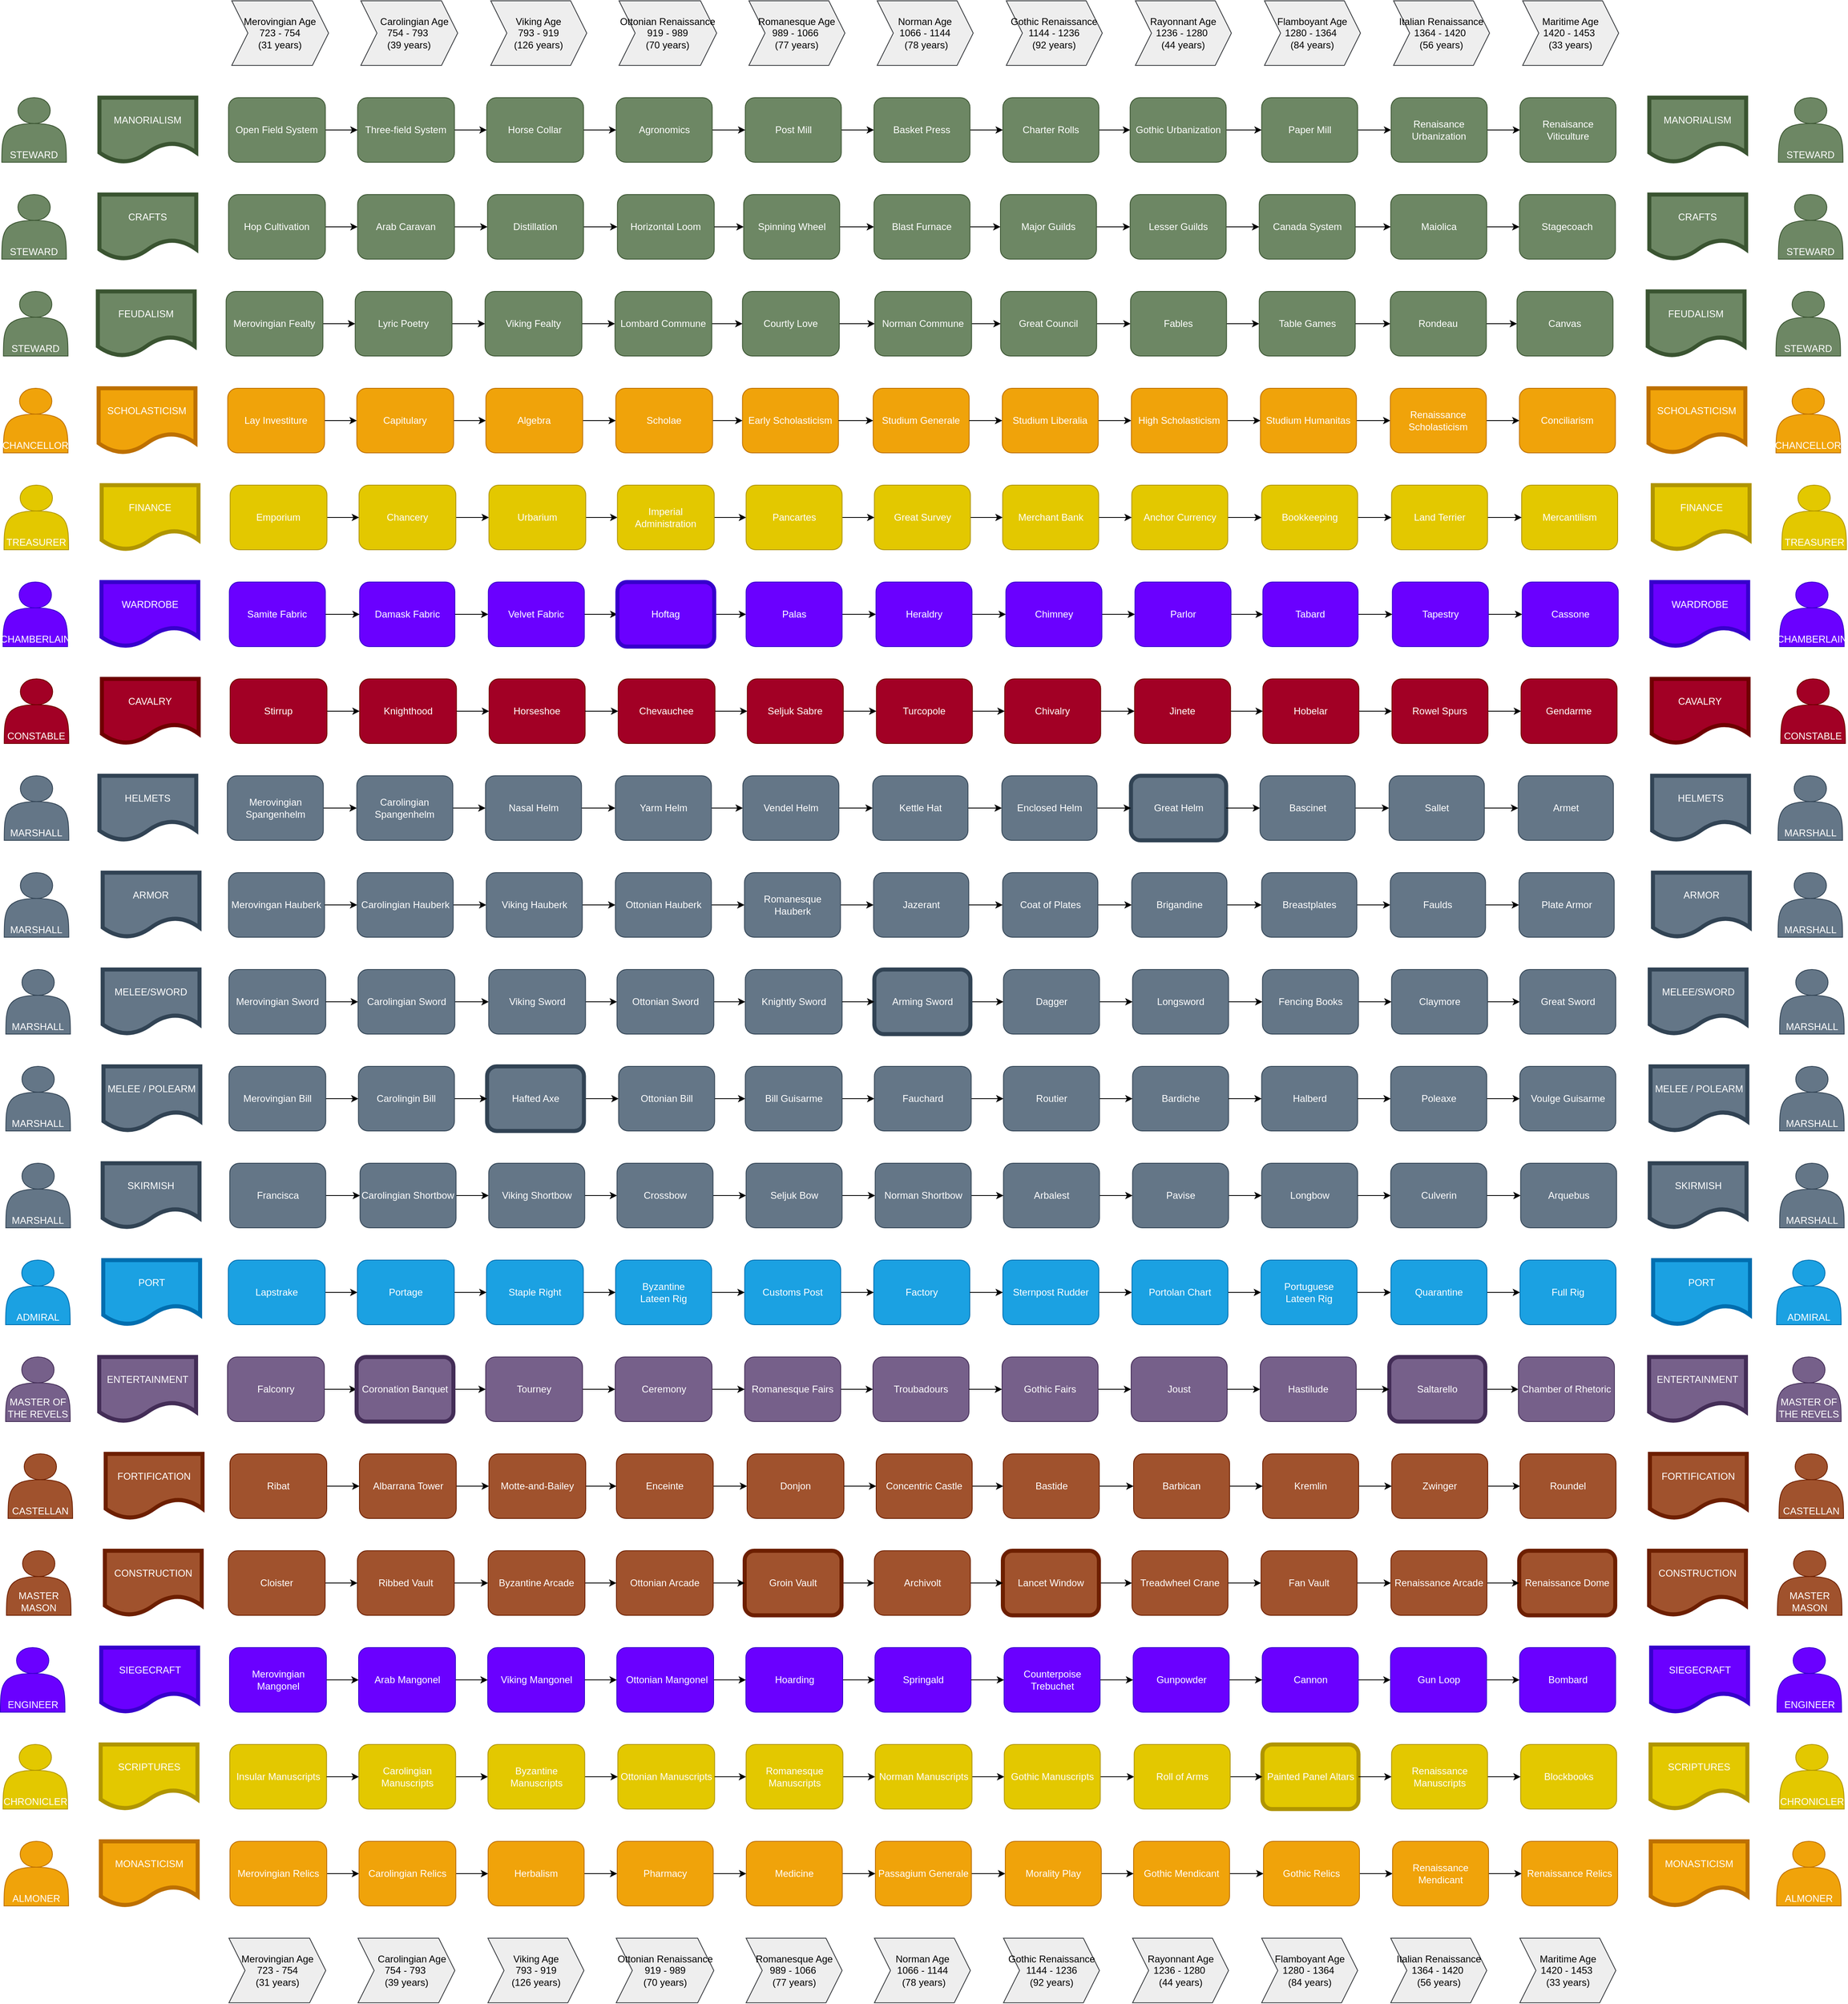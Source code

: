 <mxfile version="13.9.9" type="device"><diagram id="SKvH1ZA3P1PZtePjg_XJ" name="Pagina-1"><mxGraphModel dx="1420" dy="1992" grid="1" gridSize="10" guides="1" tooltips="1" connect="1" arrows="1" fold="1" page="1" pageScale="1" pageWidth="827" pageHeight="1169" math="0" shadow="0"><root><mxCell id="0"/><mxCell id="1" parent="0"/><mxCell id="VDtbJ5FtK_MV0GmCRCyh-1" value="Merovingian Sword" style="rounded=1;whiteSpace=wrap;html=1;fillColor=#647687;strokeColor=#314354;fontColor=#ffffff;" parent="1" vertex="1"><mxGeometry x="319.75" y="1000" width="120" height="80" as="geometry"/></mxCell><mxCell id="VDtbJ5FtK_MV0GmCRCyh-3" value="Merovingian Age&lt;br&gt;723 - 754 &lt;br&gt;(31 years)" style="shape=step;perimeter=stepPerimeter;whiteSpace=wrap;html=1;fixedSize=1;fillColor=#eeeeee;strokeColor=#36393d;" parent="1" vertex="1"><mxGeometry x="319.75" y="2200" width="120" height="80" as="geometry"/></mxCell><mxCell id="VDtbJ5FtK_MV0GmCRCyh-4" value="&amp;nbsp; &amp;nbsp; Carolingian Age&lt;br&gt;754 - 793&amp;nbsp;&lt;br&gt;(39 years)" style="shape=step;perimeter=stepPerimeter;whiteSpace=wrap;html=1;fixedSize=1;fillColor=#eeeeee;strokeColor=#36393d;" parent="1" vertex="1"><mxGeometry x="479.75" y="2200" width="120" height="80" as="geometry"/></mxCell><mxCell id="VDtbJ5FtK_MV0GmCRCyh-5" value="Viking Age&lt;br&gt;793 - 919 &lt;br&gt;(126 years)" style="shape=step;perimeter=stepPerimeter;whiteSpace=wrap;html=1;fixedSize=1;fillColor=#eeeeee;strokeColor=#36393d;" parent="1" vertex="1"><mxGeometry x="640.75" y="2200" width="119" height="80" as="geometry"/></mxCell><mxCell id="VDtbJ5FtK_MV0GmCRCyh-6" value="Ottonian Renaissance&lt;br&gt;919 - 989 &lt;br&gt;(70 years)" style="shape=step;perimeter=stepPerimeter;whiteSpace=wrap;html=1;fixedSize=1;fillColor=#eeeeee;strokeColor=#36393d;" parent="1" vertex="1"><mxGeometry x="799.75" y="2200" width="121" height="80" as="geometry"/></mxCell><mxCell id="VDtbJ5FtK_MV0GmCRCyh-7" value="Romanesque Age&lt;br&gt;989 - 1066&amp;nbsp;&lt;br&gt;(77 years)" style="shape=step;perimeter=stepPerimeter;whiteSpace=wrap;html=1;fixedSize=1;fillColor=#eeeeee;strokeColor=#36393d;" parent="1" vertex="1"><mxGeometry x="960.75" y="2200" width="119" height="80" as="geometry"/></mxCell><mxCell id="VDtbJ5FtK_MV0GmCRCyh-8" value="Norman Age&lt;br&gt;1066 - 1144&lt;br&gt;&amp;nbsp;(78 years)" style="shape=step;perimeter=stepPerimeter;whiteSpace=wrap;html=1;fixedSize=1;fillColor=#eeeeee;strokeColor=#36393d;" parent="1" vertex="1"><mxGeometry x="1119.75" y="2200" width="119" height="80" as="geometry"/></mxCell><mxCell id="VDtbJ5FtK_MV0GmCRCyh-9" value="Gothic Renaissance&lt;br&gt;1144 - 1236 &lt;br&gt;(92 years)" style="shape=step;perimeter=stepPerimeter;whiteSpace=wrap;html=1;fixedSize=1;fillColor=#eeeeee;strokeColor=#36393d;" parent="1" vertex="1"><mxGeometry x="1279.75" y="2200" width="119" height="80" as="geometry"/></mxCell><mxCell id="VDtbJ5FtK_MV0GmCRCyh-10" value="Flamboyant Age&lt;br&gt;1280 - 1364&amp;nbsp;&lt;br&gt;(84 years)" style="shape=step;perimeter=stepPerimeter;whiteSpace=wrap;html=1;fixedSize=1;fillColor=#eeeeee;strokeColor=#36393d;" parent="1" vertex="1"><mxGeometry x="1599.75" y="2200" width="119" height="80" as="geometry"/></mxCell><mxCell id="VDtbJ5FtK_MV0GmCRCyh-11" value="Italian Renaissance&lt;br&gt;1364 - 1420&amp;nbsp;&lt;br&gt;(56 years)" style="shape=step;perimeter=stepPerimeter;whiteSpace=wrap;html=1;fixedSize=1;fillColor=#eeeeee;strokeColor=#36393d;" parent="1" vertex="1"><mxGeometry x="1759.75" y="2200" width="119" height="80" as="geometry"/></mxCell><mxCell id="VDtbJ5FtK_MV0GmCRCyh-12" value="Maritime Age&lt;br&gt;1420 - 1453&amp;nbsp;&lt;br&gt;(33 years)" style="shape=step;perimeter=stepPerimeter;whiteSpace=wrap;html=1;fixedSize=1;fillColor=#eeeeee;strokeColor=#36393d;" parent="1" vertex="1"><mxGeometry x="1919.75" y="2200" width="119" height="80" as="geometry"/></mxCell><mxCell id="NyINk_5R83g7P9j9D4wL-30" value="" style="edgeStyle=orthogonalEdgeStyle;rounded=0;orthogonalLoop=1;jettySize=auto;html=1;" parent="1" source="VDtbJ5FtK_MV0GmCRCyh-13" target="NyINk_5R83g7P9j9D4wL-28" edge="1"><mxGeometry relative="1" as="geometry"/></mxCell><mxCell id="VDtbJ5FtK_MV0GmCRCyh-13" value="Carolingian Sword" style="rounded=1;whiteSpace=wrap;html=1;fillColor=#647687;strokeColor=#314354;fontColor=#ffffff;" parent="1" vertex="1"><mxGeometry x="479.75" y="1000" width="120" height="80" as="geometry"/></mxCell><mxCell id="VDtbJ5FtK_MV0GmCRCyh-15" value="Knightly Sword" style="rounded=1;whiteSpace=wrap;html=1;fillColor=#647687;strokeColor=#314354;fontColor=#ffffff;" parent="1" vertex="1"><mxGeometry x="959.75" y="1000" width="120" height="80" as="geometry"/></mxCell><mxCell id="NyINk_5R83g7P9j9D4wL-41" value="" style="edgeStyle=orthogonalEdgeStyle;rounded=0;orthogonalLoop=1;jettySize=auto;html=1;" parent="1" source="VDtbJ5FtK_MV0GmCRCyh-16" target="NyINk_5R83g7P9j9D4wL-40" edge="1"><mxGeometry relative="1" as="geometry"/></mxCell><mxCell id="VDtbJ5FtK_MV0GmCRCyh-16" value="Arming Sword" style="rounded=1;whiteSpace=wrap;html=1;fillColor=#647687;strokeColor=#314354;strokeWidth=5;fontColor=#ffffff;" parent="1" vertex="1"><mxGeometry x="1119.75" y="1000" width="119" height="80" as="geometry"/></mxCell><mxCell id="NyINk_5R83g7P9j9D4wL-22" value="" style="edgeStyle=orthogonalEdgeStyle;rounded=0;orthogonalLoop=1;jettySize=auto;html=1;" parent="1" source="VDtbJ5FtK_MV0GmCRCyh-17" target="NyINk_5R83g7P9j9D4wL-20" edge="1"><mxGeometry relative="1" as="geometry"/></mxCell><mxCell id="VDtbJ5FtK_MV0GmCRCyh-17" value="Longsword" style="rounded=1;whiteSpace=wrap;html=1;fillColor=#647687;strokeColor=#314354;fontColor=#ffffff;" parent="1" vertex="1"><mxGeometry x="1439.75" y="1000" width="119" height="80" as="geometry"/></mxCell><mxCell id="VDtbJ5FtK_MV0GmCRCyh-19" value="" style="endArrow=classic;html=1;entryX=0;entryY=0.5;entryDx=0;entryDy=0;exitX=1;exitY=0.5;exitDx=0;exitDy=0;" parent="1" source="VDtbJ5FtK_MV0GmCRCyh-1" target="VDtbJ5FtK_MV0GmCRCyh-13" edge="1"><mxGeometry width="50" height="50" relative="1" as="geometry"><mxPoint x="249.75" y="1200" as="sourcePoint"/><mxPoint x="299.75" y="1150" as="targetPoint"/></mxGeometry></mxCell><mxCell id="VDtbJ5FtK_MV0GmCRCyh-22" value="" style="endArrow=classic;html=1;entryX=0;entryY=0.5;entryDx=0;entryDy=0;exitX=1;exitY=0.5;exitDx=0;exitDy=0;" parent="1" source="VDtbJ5FtK_MV0GmCRCyh-15" target="VDtbJ5FtK_MV0GmCRCyh-16" edge="1"><mxGeometry width="50" height="50" relative="1" as="geometry"><mxPoint x="1249.75" y="1200" as="sourcePoint"/><mxPoint x="1299.75" y="1150" as="targetPoint"/></mxGeometry></mxCell><mxCell id="axnxmp8ycM21NWxrQQnP-31" value="" style="edgeStyle=orthogonalEdgeStyle;rounded=0;orthogonalLoop=1;jettySize=auto;html=1;" parent="1" source="VDtbJ5FtK_MV0GmCRCyh-24" target="axnxmp8ycM21NWxrQQnP-22" edge="1"><mxGeometry relative="1" as="geometry"/></mxCell><mxCell id="VDtbJ5FtK_MV0GmCRCyh-24" value="Hafted Axe" style="rounded=1;whiteSpace=wrap;html=1;fillColor=#647687;strokeColor=#314354;strokeWidth=5;fontColor=#ffffff;" parent="1" vertex="1"><mxGeometry x="639.75" y="1120" width="120" height="80" as="geometry"/></mxCell><mxCell id="VDtbJ5FtK_MV0GmCRCyh-30" value="Bardiche" style="rounded=1;whiteSpace=wrap;html=1;fillColor=#647687;strokeColor=#314354;fontColor=#ffffff;" parent="1" vertex="1"><mxGeometry x="1439.75" y="1120" width="119" height="80" as="geometry"/></mxCell><mxCell id="VDtbJ5FtK_MV0GmCRCyh-32" value="Halberd" style="rounded=1;whiteSpace=wrap;html=1;fillColor=#647687;strokeColor=#314354;fontColor=#ffffff;" parent="1" vertex="1"><mxGeometry x="1599.75" y="1120" width="119" height="80" as="geometry"/></mxCell><mxCell id="NyINk_5R83g7P9j9D4wL-37" value="" style="edgeStyle=orthogonalEdgeStyle;rounded=0;orthogonalLoop=1;jettySize=auto;html=1;" parent="1" source="VDtbJ5FtK_MV0GmCRCyh-33" target="NyINk_5R83g7P9j9D4wL-36" edge="1"><mxGeometry relative="1" as="geometry"/></mxCell><mxCell id="VDtbJ5FtK_MV0GmCRCyh-33" value="Poleaxe" style="rounded=1;whiteSpace=wrap;html=1;fillColor=#647687;strokeColor=#314354;fontColor=#ffffff;" parent="1" vertex="1"><mxGeometry x="1759.75" y="1120" width="119" height="80" as="geometry"/></mxCell><mxCell id="VDtbJ5FtK_MV0GmCRCyh-34" value="" style="endArrow=classic;html=1;entryX=0;entryY=0.5;entryDx=0;entryDy=0;exitX=1;exitY=0.5;exitDx=0;exitDy=0;" parent="1" source="VDtbJ5FtK_MV0GmCRCyh-30" target="VDtbJ5FtK_MV0GmCRCyh-32" edge="1"><mxGeometry width="50" height="50" relative="1" as="geometry"><mxPoint x="1679.75" y="1190" as="sourcePoint"/><mxPoint x="1729.75" y="1140" as="targetPoint"/></mxGeometry></mxCell><mxCell id="VDtbJ5FtK_MV0GmCRCyh-35" value="" style="endArrow=classic;html=1;entryX=0;entryY=0.5;entryDx=0;entryDy=0;exitX=1;exitY=0.5;exitDx=0;exitDy=0;" parent="1" source="VDtbJ5FtK_MV0GmCRCyh-32" target="VDtbJ5FtK_MV0GmCRCyh-33" edge="1"><mxGeometry width="50" height="50" relative="1" as="geometry"><mxPoint x="1639.75" y="1190" as="sourcePoint"/><mxPoint x="1689.75" y="1140" as="targetPoint"/></mxGeometry></mxCell><mxCell id="NyINk_5R83g7P9j9D4wL-47" value="" style="edgeStyle=orthogonalEdgeStyle;rounded=0;orthogonalLoop=1;jettySize=auto;html=1;" parent="1" source="VDtbJ5FtK_MV0GmCRCyh-45" target="NyINk_5R83g7P9j9D4wL-46" edge="1"><mxGeometry relative="1" as="geometry"/></mxCell><mxCell id="VDtbJ5FtK_MV0GmCRCyh-45" value="Bascinet" style="rounded=1;whiteSpace=wrap;html=1;fillColor=#647687;strokeColor=#314354;fontColor=#ffffff;" parent="1" vertex="1"><mxGeometry x="1597.75" y="760" width="118" height="80" as="geometry"/></mxCell><mxCell id="VDtbJ5FtK_MV0GmCRCyh-46" value="Great Helm" style="rounded=1;whiteSpace=wrap;html=1;fillColor=#647687;strokeColor=#314354;strokeWidth=5;fontColor=#ffffff;" parent="1" vertex="1"><mxGeometry x="1437.75" y="760" width="118" height="80" as="geometry"/></mxCell><mxCell id="Lu9nhZ63RdmyvU9U0i3F-1" value="" style="edgeStyle=orthogonalEdgeStyle;rounded=0;orthogonalLoop=1;jettySize=auto;html=1;" parent="1" source="VDtbJ5FtK_MV0GmCRCyh-48" target="VDtbJ5FtK_MV0GmCRCyh-170" edge="1"><mxGeometry relative="1" as="geometry"/></mxCell><mxCell id="VDtbJ5FtK_MV0GmCRCyh-48" value="Arbalest" style="rounded=1;whiteSpace=wrap;html=1;fillColor=#647687;strokeColor=#314354;fontColor=#ffffff;" parent="1" vertex="1"><mxGeometry x="1279.75" y="1240" width="119" height="80" as="geometry"/></mxCell><mxCell id="VDtbJ5FtK_MV0GmCRCyh-49" value="Longbow" style="rounded=1;whiteSpace=wrap;html=1;fillColor=#647687;strokeColor=#314354;fontColor=#ffffff;" parent="1" vertex="1"><mxGeometry x="1599.75" y="1240" width="119" height="80" as="geometry"/></mxCell><mxCell id="NyINk_5R83g7P9j9D4wL-39" value="" style="edgeStyle=orthogonalEdgeStyle;rounded=0;orthogonalLoop=1;jettySize=auto;html=1;" parent="1" source="VDtbJ5FtK_MV0GmCRCyh-50" target="NyINk_5R83g7P9j9D4wL-38" edge="1"><mxGeometry relative="1" as="geometry"/></mxCell><mxCell id="VDtbJ5FtK_MV0GmCRCyh-50" value="Culverin" style="rounded=1;whiteSpace=wrap;html=1;fillColor=#647687;strokeColor=#314354;fontColor=#ffffff;" parent="1" vertex="1"><mxGeometry x="1759.75" y="1240" width="119" height="80" as="geometry"/></mxCell><mxCell id="VDtbJ5FtK_MV0GmCRCyh-51" value="" style="endArrow=classic;html=1;entryX=0;entryY=0.5;entryDx=0;entryDy=0;exitX=1;exitY=0.5;exitDx=0;exitDy=0;" parent="1" source="VDtbJ5FtK_MV0GmCRCyh-49" target="VDtbJ5FtK_MV0GmCRCyh-50" edge="1"><mxGeometry width="50" height="50" relative="1" as="geometry"><mxPoint x="1669.75" y="1210" as="sourcePoint"/><mxPoint x="1719.75" y="1160" as="targetPoint"/></mxGeometry></mxCell><mxCell id="VDtbJ5FtK_MV0GmCRCyh-58" value="" style="endArrow=classic;html=1;entryX=0;entryY=0.5;entryDx=0;entryDy=0;exitX=1;exitY=0.5;exitDx=0;exitDy=0;" parent="1" source="VDtbJ5FtK_MV0GmCRCyh-46" target="VDtbJ5FtK_MV0GmCRCyh-45" edge="1"><mxGeometry width="50" height="50" relative="1" as="geometry"><mxPoint x="1547.75" y="700" as="sourcePoint"/><mxPoint x="1597.75" y="650" as="targetPoint"/></mxGeometry></mxCell><mxCell id="NyINk_5R83g7P9j9D4wL-63" value="" style="edgeStyle=orthogonalEdgeStyle;rounded=0;orthogonalLoop=1;jettySize=auto;html=1;" parent="1" source="VDtbJ5FtK_MV0GmCRCyh-63" target="VDtbJ5FtK_MV0GmCRCyh-64" edge="1"><mxGeometry relative="1" as="geometry"/></mxCell><mxCell id="VDtbJ5FtK_MV0GmCRCyh-63" value="Motte-and-Bailey" style="rounded=1;whiteSpace=wrap;html=1;fillColor=#a0522d;strokeColor=#6D1F00;fontColor=#ffffff;" parent="1" vertex="1"><mxGeometry x="642" y="1600" width="120" height="80" as="geometry"/></mxCell><mxCell id="u2YVE4Zwnd1m528286Yn-66" value="" style="edgeStyle=orthogonalEdgeStyle;rounded=0;orthogonalLoop=1;jettySize=auto;html=1;" parent="1" source="VDtbJ5FtK_MV0GmCRCyh-64" target="VDtbJ5FtK_MV0GmCRCyh-65" edge="1"><mxGeometry relative="1" as="geometry"/></mxCell><mxCell id="VDtbJ5FtK_MV0GmCRCyh-64" value="Enceinte" style="rounded=1;whiteSpace=wrap;html=1;fillColor=#a0522d;strokeColor=#6D1F00;fontColor=#ffffff;" parent="1" vertex="1"><mxGeometry x="800" y="1600" width="120" height="80" as="geometry"/></mxCell><mxCell id="VDtbJ5FtK_MV0GmCRCyh-65" value="Donjon" style="rounded=1;whiteSpace=wrap;html=1;fillColor=#a0522d;strokeColor=#6D1F00;fontColor=#ffffff;" parent="1" vertex="1"><mxGeometry x="962" y="1600" width="120" height="80" as="geometry"/></mxCell><mxCell id="u2YVE4Zwnd1m528286Yn-75" value="" style="edgeStyle=orthogonalEdgeStyle;rounded=0;orthogonalLoop=1;jettySize=auto;html=1;" parent="1" source="VDtbJ5FtK_MV0GmCRCyh-66" target="u2YVE4Zwnd1m528286Yn-74" edge="1"><mxGeometry relative="1" as="geometry"/></mxCell><mxCell id="VDtbJ5FtK_MV0GmCRCyh-66" value="Concentric Castle" style="rounded=1;whiteSpace=wrap;html=1;fillColor=#a0522d;strokeColor=#6D1F00;fontColor=#ffffff;" parent="1" vertex="1"><mxGeometry x="1122" y="1600" width="119" height="80" as="geometry"/></mxCell><mxCell id="VDtbJ5FtK_MV0GmCRCyh-67" value="" style="endArrow=classic;html=1;entryX=0;entryY=0.5;entryDx=0;entryDy=0;exitX=1;exitY=0.5;exitDx=0;exitDy=0;" parent="1" source="VDtbJ5FtK_MV0GmCRCyh-65" target="VDtbJ5FtK_MV0GmCRCyh-66" edge="1"><mxGeometry width="50" height="50" relative="1" as="geometry"><mxPoint x="562" y="1610" as="sourcePoint"/><mxPoint x="612" y="1560" as="targetPoint"/></mxGeometry></mxCell><mxCell id="UuNitC3EH_LLsKK2ytKn-40" value="" style="edgeStyle=orthogonalEdgeStyle;rounded=0;orthogonalLoop=1;jettySize=auto;html=1;" parent="1" source="VDtbJ5FtK_MV0GmCRCyh-71" target="UuNitC3EH_LLsKK2ytKn-39" edge="1"><mxGeometry relative="1" as="geometry"/></mxCell><mxCell id="VDtbJ5FtK_MV0GmCRCyh-71" value="Lyric Poetry" style="rounded=1;whiteSpace=wrap;html=1;fillColor=#6d8764;strokeColor=#3A5431;fontColor=#ffffff;" parent="1" vertex="1"><mxGeometry x="476.25" y="160" width="120" height="80" as="geometry"/></mxCell><mxCell id="ez1ZJHZqLC_bkQJKEGll-5" value="" style="edgeStyle=orthogonalEdgeStyle;rounded=0;orthogonalLoop=1;jettySize=auto;html=1;" edge="1" parent="1" source="VDtbJ5FtK_MV0GmCRCyh-72" target="ez1ZJHZqLC_bkQJKEGll-4"><mxGeometry relative="1" as="geometry"/></mxCell><mxCell id="VDtbJ5FtK_MV0GmCRCyh-72" value="Courtly Love" style="rounded=1;whiteSpace=wrap;html=1;fillColor=#6d8764;strokeColor=#3A5431;fontColor=#ffffff;" parent="1" vertex="1"><mxGeometry x="956.25" y="160" width="120" height="80" as="geometry"/></mxCell><mxCell id="IVR-OOUyxk_JmsRUxW82-8" value="" style="edgeStyle=orthogonalEdgeStyle;rounded=0;orthogonalLoop=1;jettySize=auto;html=1;" parent="1" source="VDtbJ5FtK_MV0GmCRCyh-73" target="VDtbJ5FtK_MV0GmCRCyh-186" edge="1"><mxGeometry relative="1" as="geometry"/></mxCell><mxCell id="VDtbJ5FtK_MV0GmCRCyh-73" value="Great Survey" style="rounded=1;whiteSpace=wrap;html=1;fillColor=#e3c800;strokeColor=#B09500;fontColor=#ffffff;" parent="1" vertex="1"><mxGeometry x="1119.75" y="400" width="119" height="80" as="geometry"/></mxCell><mxCell id="axnxmp8ycM21NWxrQQnP-48" value="" style="edgeStyle=orthogonalEdgeStyle;rounded=0;orthogonalLoop=1;jettySize=auto;html=1;" parent="1" source="VDtbJ5FtK_MV0GmCRCyh-74" target="axnxmp8ycM21NWxrQQnP-45" edge="1"><mxGeometry relative="1" as="geometry"/></mxCell><mxCell id="VDtbJ5FtK_MV0GmCRCyh-74" value="Rondeau" style="rounded=1;whiteSpace=wrap;html=1;fillColor=#6d8764;strokeColor=#3A5431;fontColor=#ffffff;" parent="1" vertex="1"><mxGeometry x="1759.25" y="160" width="119" height="80" as="geometry"/></mxCell><mxCell id="Lu9nhZ63RdmyvU9U0i3F-32" value="" style="edgeStyle=orthogonalEdgeStyle;rounded=0;orthogonalLoop=1;jettySize=auto;html=1;" parent="1" source="VDtbJ5FtK_MV0GmCRCyh-75" target="Lu9nhZ63RdmyvU9U0i3F-31" edge="1"><mxGeometry relative="1" as="geometry"/></mxCell><mxCell id="VDtbJ5FtK_MV0GmCRCyh-75" value="Saltarello" style="rounded=1;whiteSpace=wrap;html=1;fillColor=#76608a;strokeColor=#432D57;strokeWidth=5;fontColor=#ffffff;" parent="1" vertex="1"><mxGeometry x="1758" y="1480" width="119" height="80" as="geometry"/></mxCell><mxCell id="NyINk_5R83g7P9j9D4wL-44" value="" style="edgeStyle=orthogonalEdgeStyle;rounded=0;orthogonalLoop=1;jettySize=auto;html=1;" parent="1" source="VDtbJ5FtK_MV0GmCRCyh-81" target="NyINk_5R83g7P9j9D4wL-43" edge="1"><mxGeometry relative="1" as="geometry"/></mxCell><mxCell id="VDtbJ5FtK_MV0GmCRCyh-81" value="Nasal Helm" style="rounded=1;whiteSpace=wrap;html=1;fillColor=#647687;strokeColor=#314354;fontColor=#ffffff;" parent="1" vertex="1"><mxGeometry x="637.75" y="760" width="119" height="80" as="geometry"/></mxCell><mxCell id="NyINk_5R83g7P9j9D4wL-74" value="" style="edgeStyle=orthogonalEdgeStyle;rounded=0;orthogonalLoop=1;jettySize=auto;html=1;" parent="1" source="VDtbJ5FtK_MV0GmCRCyh-82" target="NyINk_5R83g7P9j9D4wL-73" edge="1"><mxGeometry relative="1" as="geometry"/></mxCell><mxCell id="VDtbJ5FtK_MV0GmCRCyh-82" value="Merovingian Spangenhelm" style="rounded=1;whiteSpace=wrap;html=1;fillColor=#647687;strokeColor=#314354;fontColor=#ffffff;" parent="1" vertex="1"><mxGeometry x="317.75" y="760" width="119" height="80" as="geometry"/></mxCell><mxCell id="VDtbJ5FtK_MV0GmCRCyh-86" value="Insular Manuscripts" style="rounded=1;whiteSpace=wrap;html=1;fillColor=#e3c800;strokeColor=#B09500;fontColor=#ffffff;" parent="1" vertex="1"><mxGeometry x="320.75" y="1960" width="120" height="80" as="geometry"/></mxCell><mxCell id="NyINk_5R83g7P9j9D4wL-83" value="" style="edgeStyle=orthogonalEdgeStyle;rounded=0;orthogonalLoop=1;jettySize=auto;html=1;" parent="1" source="VDtbJ5FtK_MV0GmCRCyh-87" target="NyINk_5R83g7P9j9D4wL-82" edge="1"><mxGeometry relative="1" as="geometry"/></mxCell><mxCell id="VDtbJ5FtK_MV0GmCRCyh-87" value="Carolingian Manuscripts" style="rounded=1;whiteSpace=wrap;html=1;fillColor=#e3c800;strokeColor=#B09500;fontColor=#ffffff;" parent="1" vertex="1"><mxGeometry x="480.75" y="1960" width="120" height="80" as="geometry"/></mxCell><mxCell id="VDtbJ5FtK_MV0GmCRCyh-88" value="Ottonian Manuscripts" style="rounded=1;whiteSpace=wrap;html=1;fillColor=#e3c800;strokeColor=#B09500;fontColor=#ffffff;" parent="1" vertex="1"><mxGeometry x="801.75" y="1960" width="120" height="80" as="geometry"/></mxCell><mxCell id="f5XreUNRo9PuWIDVMR-h-2" value="" style="edgeStyle=orthogonalEdgeStyle;rounded=0;orthogonalLoop=1;jettySize=auto;html=1;" parent="1" source="VDtbJ5FtK_MV0GmCRCyh-89" target="f5XreUNRo9PuWIDVMR-h-1" edge="1"><mxGeometry relative="1" as="geometry"/></mxCell><mxCell id="VDtbJ5FtK_MV0GmCRCyh-89" value="Romanesque Manuscripts" style="rounded=1;whiteSpace=wrap;html=1;fillColor=#e3c800;strokeColor=#B09500;fontColor=#ffffff;" parent="1" vertex="1"><mxGeometry x="960.75" y="1960" width="120" height="80" as="geometry"/></mxCell><mxCell id="NyINk_5R83g7P9j9D4wL-11" value="" style="edgeStyle=orthogonalEdgeStyle;rounded=0;orthogonalLoop=1;jettySize=auto;html=1;" parent="1" source="VDtbJ5FtK_MV0GmCRCyh-90" target="NyINk_5R83g7P9j9D4wL-10" edge="1"><mxGeometry relative="1" as="geometry"/></mxCell><mxCell id="VDtbJ5FtK_MV0GmCRCyh-90" value="Gothic Manuscripts" style="rounded=1;whiteSpace=wrap;html=1;fillColor=#e3c800;strokeColor=#B09500;fontColor=#ffffff;" parent="1" vertex="1"><mxGeometry x="1280.75" y="1960" width="119" height="80" as="geometry"/></mxCell><mxCell id="NyINk_5R83g7P9j9D4wL-35" value="" style="edgeStyle=orthogonalEdgeStyle;rounded=0;orthogonalLoop=1;jettySize=auto;html=1;" parent="1" source="VDtbJ5FtK_MV0GmCRCyh-91" target="VDtbJ5FtK_MV0GmCRCyh-188" edge="1"><mxGeometry relative="1" as="geometry"/></mxCell><mxCell id="VDtbJ5FtK_MV0GmCRCyh-91" value="Renaissance Manuscripts" style="rounded=1;whiteSpace=wrap;html=1;fillColor=#e3c800;strokeColor=#B09500;fontColor=#ffffff;" parent="1" vertex="1"><mxGeometry x="1760.75" y="1960" width="119" height="80" as="geometry"/></mxCell><mxCell id="VDtbJ5FtK_MV0GmCRCyh-94" value="" style="endArrow=classic;html=1;entryX=0;entryY=0.5;entryDx=0;entryDy=0;exitX=1;exitY=0.5;exitDx=0;exitDy=0;" parent="1" source="VDtbJ5FtK_MV0GmCRCyh-88" target="VDtbJ5FtK_MV0GmCRCyh-89" edge="1"><mxGeometry width="50" height="50" relative="1" as="geometry"><mxPoint x="611.75" y="1900" as="sourcePoint"/><mxPoint x="661.75" y="1850" as="targetPoint"/></mxGeometry></mxCell><mxCell id="VDtbJ5FtK_MV0GmCRCyh-96" value="" style="endArrow=classic;html=1;entryX=0;entryY=0.5;entryDx=0;entryDy=0;exitX=1;exitY=0.5;exitDx=0;exitDy=0;" parent="1" source="VDtbJ5FtK_MV0GmCRCyh-86" target="VDtbJ5FtK_MV0GmCRCyh-87" edge="1"><mxGeometry width="50" height="50" relative="1" as="geometry"><mxPoint x="470.75" y="1900" as="sourcePoint"/><mxPoint x="520.75" y="1850" as="targetPoint"/></mxGeometry></mxCell><mxCell id="VDtbJ5FtK_MV0GmCRCyh-98" value="Studium Generale" style="rounded=1;whiteSpace=wrap;html=1;fillColor=#f0a30a;strokeColor=#BD7000;fontColor=#ffffff;" parent="1" vertex="1"><mxGeometry x="1118.25" y="280" width="119" height="80" as="geometry"/></mxCell><mxCell id="axnxmp8ycM21NWxrQQnP-61" value="" style="edgeStyle=orthogonalEdgeStyle;rounded=0;orthogonalLoop=1;jettySize=auto;html=1;" parent="1" source="VDtbJ5FtK_MV0GmCRCyh-99" target="axnxmp8ycM21NWxrQQnP-55" edge="1"><mxGeometry relative="1" as="geometry"/></mxCell><mxCell id="VDtbJ5FtK_MV0GmCRCyh-99" value="Studium Liberalia" style="rounded=1;whiteSpace=wrap;html=1;fillColor=#f0a30a;strokeColor=#BD7000;fontColor=#ffffff;" parent="1" vertex="1"><mxGeometry x="1278.25" y="280" width="119" height="80" as="geometry"/></mxCell><mxCell id="axnxmp8ycM21NWxrQQnP-63" value="" style="edgeStyle=orthogonalEdgeStyle;rounded=0;orthogonalLoop=1;jettySize=auto;html=1;" parent="1" source="VDtbJ5FtK_MV0GmCRCyh-100" target="axnxmp8ycM21NWxrQQnP-56" edge="1"><mxGeometry relative="1" as="geometry"/></mxCell><mxCell id="VDtbJ5FtK_MV0GmCRCyh-100" value="Studium Humanitas" style="rounded=1;whiteSpace=wrap;html=1;fillColor=#f0a30a;strokeColor=#BD7000;fontColor=#ffffff;" parent="1" vertex="1"><mxGeometry x="1598.25" y="280" width="119" height="80" as="geometry"/></mxCell><mxCell id="VDtbJ5FtK_MV0GmCRCyh-102" value="" style="endArrow=classic;html=1;entryX=0;entryY=0.5;entryDx=0;entryDy=0;exitX=1;exitY=0.5;exitDx=0;exitDy=0;" parent="1" source="VDtbJ5FtK_MV0GmCRCyh-98" target="VDtbJ5FtK_MV0GmCRCyh-99" edge="1"><mxGeometry width="50" height="50" relative="1" as="geometry"><mxPoint x="1078.25" y="260" as="sourcePoint"/><mxPoint x="1128.25" y="210" as="targetPoint"/></mxGeometry></mxCell><mxCell id="VDtbJ5FtK_MV0GmCRCyh-208" value="" style="edgeStyle=orthogonalEdgeStyle;rounded=0;orthogonalLoop=1;jettySize=auto;html=1;" parent="1" source="VDtbJ5FtK_MV0GmCRCyh-104" target="VDtbJ5FtK_MV0GmCRCyh-206" edge="1"><mxGeometry relative="1" as="geometry"/></mxCell><mxCell id="VDtbJ5FtK_MV0GmCRCyh-104" value="Hop Cultivation" style="rounded=1;whiteSpace=wrap;html=1;fillColor=#6d8764;strokeColor=#3A5431;fontColor=#ffffff;" parent="1" vertex="1"><mxGeometry x="319.25" y="40" width="120" height="80" as="geometry"/></mxCell><mxCell id="3PqBfgtcOZk2fK88RSQ_-15" value="" style="edgeStyle=orthogonalEdgeStyle;rounded=0;orthogonalLoop=1;jettySize=auto;html=1;" parent="1" source="VDtbJ5FtK_MV0GmCRCyh-106" target="NyINk_5R83g7P9j9D4wL-85" edge="1"><mxGeometry relative="1" as="geometry"/></mxCell><mxCell id="VDtbJ5FtK_MV0GmCRCyh-106" value="Horse Collar" style="rounded=1;whiteSpace=wrap;html=1;fillColor=#6d8764;strokeColor=#3A5431;fontColor=#ffffff;" parent="1" vertex="1"><mxGeometry x="639.25" y="-80" width="120" height="80" as="geometry"/></mxCell><mxCell id="NyINk_5R83g7P9j9D4wL-8" value="" style="edgeStyle=orthogonalEdgeStyle;rounded=0;orthogonalLoop=1;jettySize=auto;html=1;" parent="1" source="VDtbJ5FtK_MV0GmCRCyh-108" target="NyINk_5R83g7P9j9D4wL-7" edge="1"><mxGeometry relative="1" as="geometry"/></mxCell><mxCell id="VDtbJ5FtK_MV0GmCRCyh-108" value="Stirrup" style="rounded=1;whiteSpace=wrap;html=1;fillColor=#a20025;strokeColor=#6F0000;fontColor=#ffffff;" parent="1" vertex="1"><mxGeometry x="321.25" y="640" width="120" height="80" as="geometry"/></mxCell><mxCell id="VDtbJ5FtK_MV0GmCRCyh-109" value="Horseshoe" style="rounded=1;whiteSpace=wrap;html=1;fillColor=#a20025;strokeColor=#6F0000;fontColor=#ffffff;" parent="1" vertex="1"><mxGeometry x="642.25" y="640" width="119" height="80" as="geometry"/></mxCell><mxCell id="axnxmp8ycM21NWxrQQnP-36" value="" style="edgeStyle=orthogonalEdgeStyle;rounded=0;orthogonalLoop=1;jettySize=auto;html=1;" parent="1" source="VDtbJ5FtK_MV0GmCRCyh-113" target="axnxmp8ycM21NWxrQQnP-35" edge="1"><mxGeometry relative="1" as="geometry"/></mxCell><mxCell id="VDtbJ5FtK_MV0GmCRCyh-113" value="Chivalry" style="rounded=1;whiteSpace=wrap;html=1;fillColor=#a20025;strokeColor=#6F0000;fontColor=#ffffff;" parent="1" vertex="1"><mxGeometry x="1281.25" y="640" width="119" height="80" as="geometry"/></mxCell><mxCell id="axnxmp8ycM21NWxrQQnP-29" value="" style="edgeStyle=orthogonalEdgeStyle;rounded=0;orthogonalLoop=1;jettySize=auto;html=1;" parent="1" source="VDtbJ5FtK_MV0GmCRCyh-114" target="axnxmp8ycM21NWxrQQnP-25" edge="1"><mxGeometry relative="1" as="geometry"/></mxCell><mxCell id="VDtbJ5FtK_MV0GmCRCyh-114" value="Chevauchee" style="rounded=1;whiteSpace=wrap;html=1;fillColor=#a20025;strokeColor=#6F0000;fontColor=#ffffff;" parent="1" vertex="1"><mxGeometry x="802.25" y="640" width="120" height="80" as="geometry"/></mxCell><mxCell id="VDtbJ5FtK_MV0GmCRCyh-115" value="" style="endArrow=classic;html=1;entryX=0;entryY=0.5;entryDx=0;entryDy=0;exitX=1;exitY=0.5;exitDx=0;exitDy=0;" parent="1" source="VDtbJ5FtK_MV0GmCRCyh-109" target="VDtbJ5FtK_MV0GmCRCyh-114" edge="1"><mxGeometry width="50" height="50" relative="1" as="geometry"><mxPoint x="761.25" y="690" as="sourcePoint"/><mxPoint x="811.25" y="640" as="targetPoint"/></mxGeometry></mxCell><mxCell id="IVR-OOUyxk_JmsRUxW82-7" value="" style="edgeStyle=orthogonalEdgeStyle;rounded=0;orthogonalLoop=1;jettySize=auto;html=1;" parent="1" source="VDtbJ5FtK_MV0GmCRCyh-119" target="IVR-OOUyxk_JmsRUxW82-5" edge="1"><mxGeometry relative="1" as="geometry"/></mxCell><mxCell id="VDtbJ5FtK_MV0GmCRCyh-119" value="Blast Furnace" style="rounded=1;whiteSpace=wrap;html=1;fillColor=#6d8764;strokeColor=#3A5431;fontColor=#ffffff;" parent="1" vertex="1"><mxGeometry x="1119.25" y="40" width="119" height="80" as="geometry"/></mxCell><mxCell id="VDtbJ5FtK_MV0GmCRCyh-125" value="Gendarme" style="rounded=1;whiteSpace=wrap;html=1;fillColor=#a20025;strokeColor=#6F0000;fontColor=#ffffff;" parent="1" vertex="1"><mxGeometry x="1921.25" y="640" width="119" height="80" as="geometry"/></mxCell><mxCell id="VDtbJ5FtK_MV0GmCRCyh-211" value="" style="edgeStyle=orthogonalEdgeStyle;rounded=0;orthogonalLoop=1;jettySize=auto;html=1;" parent="1" source="VDtbJ5FtK_MV0GmCRCyh-126" target="VDtbJ5FtK_MV0GmCRCyh-30" edge="1"><mxGeometry relative="1" as="geometry"/></mxCell><mxCell id="VDtbJ5FtK_MV0GmCRCyh-126" value="Routier" style="rounded=1;whiteSpace=wrap;html=1;fillColor=#647687;strokeColor=#314354;fontColor=#ffffff;" parent="1" vertex="1"><mxGeometry x="1279.75" y="1120" width="119" height="80" as="geometry"/></mxCell><mxCell id="VDtbJ5FtK_MV0GmCRCyh-199" value="" style="edgeStyle=orthogonalEdgeStyle;rounded=0;orthogonalLoop=1;jettySize=auto;html=1;" parent="1" source="VDtbJ5FtK_MV0GmCRCyh-129" target="VDtbJ5FtK_MV0GmCRCyh-182" edge="1"><mxGeometry relative="1" as="geometry"/></mxCell><mxCell id="VDtbJ5FtK_MV0GmCRCyh-129" value="Gothic Fairs" style="rounded=1;whiteSpace=wrap;html=1;fillColor=#76608a;strokeColor=#432D57;fontColor=#ffffff;" parent="1" vertex="1"><mxGeometry x="1278" y="1480" width="119" height="80" as="geometry"/></mxCell><mxCell id="NyINk_5R83g7P9j9D4wL-55" value="" style="edgeStyle=orthogonalEdgeStyle;rounded=0;orthogonalLoop=1;jettySize=auto;html=1;" parent="1" source="VDtbJ5FtK_MV0GmCRCyh-131" target="NyINk_5R83g7P9j9D4wL-54" edge="1"><mxGeometry relative="1" as="geometry"/></mxCell><mxCell id="VDtbJ5FtK_MV0GmCRCyh-131" value="Anchor Currency" style="rounded=1;whiteSpace=wrap;html=1;fillColor=#e3c800;strokeColor=#B09500;fontColor=#ffffff;" parent="1" vertex="1"><mxGeometry x="1438.75" y="400" width="119" height="80" as="geometry"/></mxCell><mxCell id="NyINk_5R83g7P9j9D4wL-96" value="" style="edgeStyle=orthogonalEdgeStyle;rounded=0;orthogonalLoop=1;jettySize=auto;html=1;" parent="1" source="VDtbJ5FtK_MV0GmCRCyh-136" target="NyINk_5R83g7P9j9D4wL-94" edge="1"><mxGeometry relative="1" as="geometry"/></mxCell><mxCell id="VDtbJ5FtK_MV0GmCRCyh-136" value="Staple Right" style="rounded=1;whiteSpace=wrap;html=1;fillColor=#1ba1e2;strokeColor=#006EAF;fontColor=#ffffff;" parent="1" vertex="1"><mxGeometry x="639" y="1360" width="120" height="80" as="geometry"/></mxCell><mxCell id="VDtbJ5FtK_MV0GmCRCyh-137" value="Factory" style="rounded=1;whiteSpace=wrap;html=1;fillColor=#1ba1e2;strokeColor=#006EAF;fontColor=#ffffff;" parent="1" vertex="1"><mxGeometry x="1119" y="1360" width="119" height="80" as="geometry"/></mxCell><mxCell id="VDtbJ5FtK_MV0GmCRCyh-220" value="" style="edgeStyle=orthogonalEdgeStyle;rounded=0;orthogonalLoop=1;jettySize=auto;html=1;" parent="1" source="VDtbJ5FtK_MV0GmCRCyh-139" target="VDtbJ5FtK_MV0GmCRCyh-142" edge="1"><mxGeometry relative="1" as="geometry"/></mxCell><mxCell id="VDtbJ5FtK_MV0GmCRCyh-139" value="Sternpost Rudder" style="rounded=1;whiteSpace=wrap;html=1;fillColor=#1ba1e2;strokeColor=#006EAF;fontColor=#ffffff;" parent="1" vertex="1"><mxGeometry x="1279" y="1360" width="119" height="80" as="geometry"/></mxCell><mxCell id="VDtbJ5FtK_MV0GmCRCyh-224" value="" style="edgeStyle=orthogonalEdgeStyle;rounded=0;orthogonalLoop=1;jettySize=auto;html=1;" parent="1" source="VDtbJ5FtK_MV0GmCRCyh-141" target="VDtbJ5FtK_MV0GmCRCyh-223" edge="1"><mxGeometry relative="1" as="geometry"/></mxCell><mxCell id="VDtbJ5FtK_MV0GmCRCyh-141" value="Treadwheel Crane" style="rounded=1;whiteSpace=wrap;html=1;fillColor=#a0522d;strokeColor=#6D1F00;fontColor=#ffffff;" parent="1" vertex="1"><mxGeometry x="1439" y="1720" width="119" height="80" as="geometry"/></mxCell><mxCell id="VDtbJ5FtK_MV0GmCRCyh-221" value="" style="edgeStyle=orthogonalEdgeStyle;rounded=0;orthogonalLoop=1;jettySize=auto;html=1;" parent="1" source="VDtbJ5FtK_MV0GmCRCyh-142" target="VDtbJ5FtK_MV0GmCRCyh-147" edge="1"><mxGeometry relative="1" as="geometry"/></mxCell><mxCell id="VDtbJ5FtK_MV0GmCRCyh-142" value="Portolan Chart" style="rounded=1;whiteSpace=wrap;html=1;fillColor=#1ba1e2;strokeColor=#006EAF;fontColor=#ffffff;" parent="1" vertex="1"><mxGeometry x="1439" y="1360" width="119" height="80" as="geometry"/></mxCell><mxCell id="axnxmp8ycM21NWxrQQnP-73" value="" style="edgeStyle=orthogonalEdgeStyle;rounded=0;orthogonalLoop=1;jettySize=auto;html=1;" parent="1" source="VDtbJ5FtK_MV0GmCRCyh-147" target="axnxmp8ycM21NWxrQQnP-71" edge="1"><mxGeometry relative="1" as="geometry"/></mxCell><mxCell id="VDtbJ5FtK_MV0GmCRCyh-147" value="Portuguese &lt;br&gt;Lateen Rig" style="rounded=1;whiteSpace=wrap;html=1;fillColor=#1ba1e2;strokeColor=#006EAF;fontColor=#ffffff;" parent="1" vertex="1"><mxGeometry x="1599" y="1360" width="119" height="80" as="geometry"/></mxCell><mxCell id="VDtbJ5FtK_MV0GmCRCyh-150" value="Renaissance Dome" style="rounded=1;whiteSpace=wrap;html=1;fillColor=#a0522d;strokeColor=#6D1F00;strokeWidth=5;fontColor=#ffffff;" parent="1" vertex="1"><mxGeometry x="1919" y="1720" width="119" height="80" as="geometry"/></mxCell><mxCell id="VDtbJ5FtK_MV0GmCRCyh-219" value="" style="edgeStyle=orthogonalEdgeStyle;rounded=0;orthogonalLoop=1;jettySize=auto;html=1;" parent="1" source="VDtbJ5FtK_MV0GmCRCyh-151" target="VDtbJ5FtK_MV0GmCRCyh-141" edge="1"><mxGeometry relative="1" as="geometry"/></mxCell><mxCell id="VDtbJ5FtK_MV0GmCRCyh-151" value="Lancet Window" style="rounded=1;whiteSpace=wrap;html=1;fillColor=#a0522d;strokeColor=#6D1F00;strokeWidth=5;fontColor=#ffffff;" parent="1" vertex="1"><mxGeometry x="1279" y="1720" width="119" height="80" as="geometry"/></mxCell><mxCell id="axnxmp8ycM21NWxrQQnP-11" value="" style="edgeStyle=orthogonalEdgeStyle;rounded=0;orthogonalLoop=1;jettySize=auto;html=1;" parent="1" source="VDtbJ5FtK_MV0GmCRCyh-153" target="axnxmp8ycM21NWxrQQnP-10" edge="1"><mxGeometry relative="1" as="geometry"/></mxCell><mxCell id="VDtbJ5FtK_MV0GmCRCyh-153" value="Ribbed Vault" style="rounded=1;whiteSpace=wrap;html=1;fillColor=#a0522d;strokeColor=#6D1F00;fontColor=#ffffff;" parent="1" vertex="1"><mxGeometry x="479" y="1720" width="120" height="80" as="geometry"/></mxCell><mxCell id="ez1ZJHZqLC_bkQJKEGll-8" value="" style="edgeStyle=orthogonalEdgeStyle;rounded=0;orthogonalLoop=1;jettySize=auto;html=1;" edge="1" parent="1" source="VDtbJ5FtK_MV0GmCRCyh-154" target="ez1ZJHZqLC_bkQJKEGll-7"><mxGeometry relative="1" as="geometry"/></mxCell><mxCell id="VDtbJ5FtK_MV0GmCRCyh-154" value="Groin Vault" style="rounded=1;whiteSpace=wrap;html=1;fillColor=#a0522d;strokeColor=#6D1F00;strokeWidth=5;fontColor=#ffffff;" parent="1" vertex="1"><mxGeometry x="959" y="1720" width="120" height="80" as="geometry"/></mxCell><mxCell id="Lu9nhZ63RdmyvU9U0i3F-39" value="" style="edgeStyle=orthogonalEdgeStyle;rounded=0;orthogonalLoop=1;jettySize=auto;html=1;" parent="1" source="VDtbJ5FtK_MV0GmCRCyh-162" target="Lu9nhZ63RdmyvU9U0i3F-38" edge="1"><mxGeometry relative="1" as="geometry"/></mxCell><mxCell id="VDtbJ5FtK_MV0GmCRCyh-162" value="Chimney" style="rounded=1;whiteSpace=wrap;html=1;fillColor=#6a00ff;strokeColor=#3700CC;fontColor=#ffffff;" parent="1" vertex="1"><mxGeometry x="1282.75" y="520" width="119" height="80" as="geometry"/></mxCell><mxCell id="3PqBfgtcOZk2fK88RSQ_-14" value="" style="edgeStyle=orthogonalEdgeStyle;rounded=0;orthogonalLoop=1;jettySize=auto;html=1;" parent="1" source="VDtbJ5FtK_MV0GmCRCyh-165" target="VDtbJ5FtK_MV0GmCRCyh-168" edge="1"><mxGeometry relative="1" as="geometry"/></mxCell><mxCell id="VDtbJ5FtK_MV0GmCRCyh-165" value="Post Mill" style="rounded=1;whiteSpace=wrap;html=1;fillColor=#6d8764;strokeColor=#3A5431;fontColor=#ffffff;" parent="1" vertex="1"><mxGeometry x="959.75" y="-80" width="119" height="80" as="geometry"/></mxCell><mxCell id="3PqBfgtcOZk2fK88RSQ_-13" value="" style="edgeStyle=orthogonalEdgeStyle;rounded=0;orthogonalLoop=1;jettySize=auto;html=1;" parent="1" source="VDtbJ5FtK_MV0GmCRCyh-166" target="VDtbJ5FtK_MV0GmCRCyh-119" edge="1"><mxGeometry relative="1" as="geometry"/></mxCell><mxCell id="VDtbJ5FtK_MV0GmCRCyh-166" value="Spinning Wheel" style="rounded=1;whiteSpace=wrap;html=1;fillColor=#6d8764;strokeColor=#3A5431;fontColor=#ffffff;" parent="1" vertex="1"><mxGeometry x="957.75" y="40" width="119" height="80" as="geometry"/></mxCell><mxCell id="IVR-OOUyxk_JmsRUxW82-17" value="" style="edgeStyle=orthogonalEdgeStyle;rounded=0;orthogonalLoop=1;jettySize=auto;html=1;" parent="1" source="VDtbJ5FtK_MV0GmCRCyh-168" target="IVR-OOUyxk_JmsRUxW82-16" edge="1"><mxGeometry relative="1" as="geometry"/></mxCell><mxCell id="VDtbJ5FtK_MV0GmCRCyh-168" value="Basket Press" style="rounded=1;whiteSpace=wrap;html=1;fillColor=#6d8764;strokeColor=#3A5431;fontColor=#ffffff;" parent="1" vertex="1"><mxGeometry x="1119.25" y="-80" width="119" height="80" as="geometry"/></mxCell><mxCell id="Lu9nhZ63RdmyvU9U0i3F-2" value="" style="edgeStyle=orthogonalEdgeStyle;rounded=0;orthogonalLoop=1;jettySize=auto;html=1;" parent="1" source="VDtbJ5FtK_MV0GmCRCyh-170" target="VDtbJ5FtK_MV0GmCRCyh-49" edge="1"><mxGeometry relative="1" as="geometry"/></mxCell><mxCell id="VDtbJ5FtK_MV0GmCRCyh-170" value="Pavise" style="rounded=1;whiteSpace=wrap;html=1;fillColor=#647687;strokeColor=#314354;fontColor=#ffffff;" parent="1" vertex="1"><mxGeometry x="1439.75" y="1240" width="119" height="80" as="geometry"/></mxCell><mxCell id="VDtbJ5FtK_MV0GmCRCyh-173" value="Early Scholasticism" style="rounded=1;whiteSpace=wrap;html=1;fillColor=#f0a30a;strokeColor=#BD7000;fontColor=#ffffff;" parent="1" vertex="1"><mxGeometry x="956.25" y="280" width="119" height="80" as="geometry"/></mxCell><mxCell id="VDtbJ5FtK_MV0GmCRCyh-174" value="" style="endArrow=classic;html=1;entryX=0;entryY=0.5;entryDx=0;entryDy=0;exitX=1;exitY=0.5;exitDx=0;exitDy=0;" parent="1" source="VDtbJ5FtK_MV0GmCRCyh-173" target="VDtbJ5FtK_MV0GmCRCyh-98" edge="1"><mxGeometry width="50" height="50" relative="1" as="geometry"><mxPoint x="1078.25" y="390" as="sourcePoint"/><mxPoint x="1128.25" y="340" as="targetPoint"/></mxGeometry></mxCell><mxCell id="NyINk_5R83g7P9j9D4wL-119" value="" style="edgeStyle=orthogonalEdgeStyle;rounded=0;orthogonalLoop=1;jettySize=auto;html=1;" parent="1" source="VDtbJ5FtK_MV0GmCRCyh-176" target="VDtbJ5FtK_MV0GmCRCyh-106" edge="1"><mxGeometry relative="1" as="geometry"/></mxCell><mxCell id="VDtbJ5FtK_MV0GmCRCyh-176" value="Three-field System" style="rounded=1;whiteSpace=wrap;html=1;fillColor=#6d8764;strokeColor=#3A5431;fontColor=#ffffff;" parent="1" vertex="1"><mxGeometry x="479.25" y="-80" width="120" height="80" as="geometry"/></mxCell><mxCell id="NyINk_5R83g7P9j9D4wL-92" value="" style="edgeStyle=orthogonalEdgeStyle;rounded=0;orthogonalLoop=1;jettySize=auto;html=1;" parent="1" source="VDtbJ5FtK_MV0GmCRCyh-181" target="NyINk_5R83g7P9j9D4wL-91" edge="1"><mxGeometry relative="1" as="geometry"/></mxCell><mxCell id="VDtbJ5FtK_MV0GmCRCyh-181" value="Tourney" style="rounded=1;whiteSpace=wrap;html=1;fillColor=#76608a;strokeColor=#432D57;fontColor=#ffffff;" parent="1" vertex="1"><mxGeometry x="638" y="1480" width="120" height="80" as="geometry"/></mxCell><mxCell id="VDtbJ5FtK_MV0GmCRCyh-182" value="Joust" style="rounded=1;whiteSpace=wrap;html=1;fillColor=#76608a;strokeColor=#432D57;fontColor=#ffffff;" parent="1" vertex="1"><mxGeometry x="1438" y="1480" width="119" height="80" as="geometry"/></mxCell><mxCell id="Lu9nhZ63RdmyvU9U0i3F-30" value="" style="edgeStyle=orthogonalEdgeStyle;rounded=0;orthogonalLoop=1;jettySize=auto;html=1;" parent="1" source="VDtbJ5FtK_MV0GmCRCyh-183" target="VDtbJ5FtK_MV0GmCRCyh-75" edge="1"><mxGeometry relative="1" as="geometry"/></mxCell><mxCell id="VDtbJ5FtK_MV0GmCRCyh-183" value="Hastilude" style="rounded=1;whiteSpace=wrap;html=1;fillColor=#76608a;strokeColor=#432D57;fontColor=#ffffff;" parent="1" vertex="1"><mxGeometry x="1598" y="1480" width="119" height="80" as="geometry"/></mxCell><mxCell id="VDtbJ5FtK_MV0GmCRCyh-184" value="" style="endArrow=classic;html=1;entryX=0;entryY=0.5;entryDx=0;entryDy=0;exitX=1;exitY=0.5;exitDx=0;exitDy=0;" parent="1" source="VDtbJ5FtK_MV0GmCRCyh-182" target="VDtbJ5FtK_MV0GmCRCyh-183" edge="1"><mxGeometry width="50" height="50" relative="1" as="geometry"><mxPoint x="1738" y="1540" as="sourcePoint"/><mxPoint x="1788" y="1490" as="targetPoint"/></mxGeometry></mxCell><mxCell id="VDtbJ5FtK_MV0GmCRCyh-210" value="" style="edgeStyle=orthogonalEdgeStyle;rounded=0;orthogonalLoop=1;jettySize=auto;html=1;" parent="1" source="VDtbJ5FtK_MV0GmCRCyh-186" target="VDtbJ5FtK_MV0GmCRCyh-131" edge="1"><mxGeometry relative="1" as="geometry"/></mxCell><mxCell id="VDtbJ5FtK_MV0GmCRCyh-186" value="Merchant Bank" style="rounded=1;whiteSpace=wrap;html=1;fillColor=#e3c800;strokeColor=#B09500;fontColor=#ffffff;" parent="1" vertex="1"><mxGeometry x="1278.75" y="400" width="119" height="80" as="geometry"/></mxCell><mxCell id="VDtbJ5FtK_MV0GmCRCyh-188" value="Blockbooks" style="rounded=1;whiteSpace=wrap;html=1;fillColor=#e3c800;strokeColor=#B09500;fontColor=#ffffff;" parent="1" vertex="1"><mxGeometry x="1920.75" y="1960" width="119" height="80" as="geometry"/></mxCell><mxCell id="IVR-OOUyxk_JmsRUxW82-10" value="" style="edgeStyle=orthogonalEdgeStyle;rounded=0;orthogonalLoop=1;jettySize=auto;html=1;" parent="1" source="VDtbJ5FtK_MV0GmCRCyh-190" target="IVR-OOUyxk_JmsRUxW82-9" edge="1"><mxGeometry relative="1" as="geometry"/></mxCell><mxCell id="VDtbJ5FtK_MV0GmCRCyh-190" value="Merovingian Relics" style="rounded=1;whiteSpace=wrap;html=1;fillColor=#f0a30a;strokeColor=#BD7000;fontColor=#ffffff;" parent="1" vertex="1"><mxGeometry x="321" y="2080" width="120" height="80" as="geometry"/></mxCell><mxCell id="UuNitC3EH_LLsKK2ytKn-54" value="" style="edgeStyle=orthogonalEdgeStyle;rounded=0;orthogonalLoop=1;jettySize=auto;html=1;" parent="1" source="VDtbJ5FtK_MV0GmCRCyh-191" target="UuNitC3EH_LLsKK2ytKn-53" edge="1"><mxGeometry relative="1" as="geometry"/></mxCell><mxCell id="VDtbJ5FtK_MV0GmCRCyh-191" value="Passagium Generale" style="rounded=1;whiteSpace=wrap;html=1;fillColor=#f0a30a;strokeColor=#BD7000;fontColor=#ffffff;" parent="1" vertex="1"><mxGeometry x="1121" y="2080" width="119" height="80" as="geometry"/></mxCell><mxCell id="axnxmp8ycM21NWxrQQnP-65" value="" style="edgeStyle=orthogonalEdgeStyle;rounded=0;orthogonalLoop=1;jettySize=auto;html=1;" parent="1" source="VDtbJ5FtK_MV0GmCRCyh-192" target="axnxmp8ycM21NWxrQQnP-58" edge="1"><mxGeometry relative="1" as="geometry"/></mxCell><mxCell id="VDtbJ5FtK_MV0GmCRCyh-192" value="Gothic Mendicant" style="rounded=1;whiteSpace=wrap;html=1;fillColor=#f0a30a;strokeColor=#BD7000;fontColor=#ffffff;" parent="1" vertex="1"><mxGeometry x="1441" y="2080" width="119" height="80" as="geometry"/></mxCell><mxCell id="NyINk_5R83g7P9j9D4wL-111" value="" style="edgeStyle=orthogonalEdgeStyle;rounded=0;orthogonalLoop=1;jettySize=auto;html=1;" parent="1" source="VDtbJ5FtK_MV0GmCRCyh-195" target="NyINk_5R83g7P9j9D4wL-110" edge="1"><mxGeometry relative="1" as="geometry"/></mxCell><mxCell id="VDtbJ5FtK_MV0GmCRCyh-195" value="Capitulary" style="rounded=1;whiteSpace=wrap;html=1;fillColor=#f0a30a;strokeColor=#BD7000;fontColor=#ffffff;" parent="1" vertex="1"><mxGeometry x="478.25" y="280" width="120" height="80" as="geometry"/></mxCell><mxCell id="Lu9nhZ63RdmyvU9U0i3F-7" value="" style="edgeStyle=orthogonalEdgeStyle;rounded=0;orthogonalLoop=1;jettySize=auto;html=1;" parent="1" source="VDtbJ5FtK_MV0GmCRCyh-197" target="Lu9nhZ63RdmyvU9U0i3F-6" edge="1"><mxGeometry relative="1" as="geometry"/></mxCell><mxCell id="VDtbJ5FtK_MV0GmCRCyh-197" value="Falconry" style="rounded=1;whiteSpace=wrap;html=1;fillColor=#76608a;strokeColor=#432D57;fontColor=#ffffff;" parent="1" vertex="1"><mxGeometry x="318" y="1480" width="120" height="80" as="geometry"/></mxCell><mxCell id="UuNitC3EH_LLsKK2ytKn-57" value="" style="edgeStyle=orthogonalEdgeStyle;rounded=0;orthogonalLoop=1;jettySize=auto;html=1;" parent="1" source="VDtbJ5FtK_MV0GmCRCyh-201" target="UuNitC3EH_LLsKK2ytKn-56" edge="1"><mxGeometry relative="1" as="geometry"/></mxCell><mxCell id="VDtbJ5FtK_MV0GmCRCyh-201" value="Great Council" style="rounded=1;whiteSpace=wrap;html=1;fillColor=#6d8764;strokeColor=#3A5431;fontColor=#ffffff;" parent="1" vertex="1"><mxGeometry x="1276.25" y="160" width="119" height="80" as="geometry"/></mxCell><mxCell id="VDtbJ5FtK_MV0GmCRCyh-205" value="" style="edgeStyle=orthogonalEdgeStyle;rounded=0;orthogonalLoop=1;jettySize=auto;html=1;" parent="1" source="VDtbJ5FtK_MV0GmCRCyh-204" target="VDtbJ5FtK_MV0GmCRCyh-195" edge="1"><mxGeometry relative="1" as="geometry"/></mxCell><mxCell id="VDtbJ5FtK_MV0GmCRCyh-204" value="Lay Investiture" style="rounded=1;whiteSpace=wrap;html=1;fillColor=#f0a30a;strokeColor=#BD7000;fontColor=#ffffff;" parent="1" vertex="1"><mxGeometry x="318.25" y="280" width="120" height="80" as="geometry"/></mxCell><mxCell id="NyINk_5R83g7P9j9D4wL-117" value="" style="edgeStyle=orthogonalEdgeStyle;rounded=0;orthogonalLoop=1;jettySize=auto;html=1;" parent="1" source="VDtbJ5FtK_MV0GmCRCyh-206" target="NyINk_5R83g7P9j9D4wL-116" edge="1"><mxGeometry relative="1" as="geometry"/></mxCell><mxCell id="VDtbJ5FtK_MV0GmCRCyh-206" value="Arab Caravan" style="rounded=1;whiteSpace=wrap;html=1;fillColor=#6d8764;strokeColor=#3A5431;fontColor=#ffffff;" parent="1" vertex="1"><mxGeometry x="479.25" y="40" width="120" height="80" as="geometry"/></mxCell><mxCell id="VDtbJ5FtK_MV0GmCRCyh-214" value="" style="edgeStyle=orthogonalEdgeStyle;rounded=0;orthogonalLoop=1;jettySize=auto;html=1;" parent="1" source="VDtbJ5FtK_MV0GmCRCyh-213" target="VDtbJ5FtK_MV0GmCRCyh-176" edge="1"><mxGeometry relative="1" as="geometry"/></mxCell><mxCell id="VDtbJ5FtK_MV0GmCRCyh-213" value="Open Field System" style="rounded=1;whiteSpace=wrap;html=1;fillColor=#6d8764;strokeColor=#3A5431;fontColor=#ffffff;" parent="1" vertex="1"><mxGeometry x="319.25" y="-80" width="120" height="80" as="geometry"/></mxCell><mxCell id="axnxmp8ycM21NWxrQQnP-34" value="" style="edgeStyle=orthogonalEdgeStyle;rounded=0;orthogonalLoop=1;jettySize=auto;html=1;" parent="1" source="VDtbJ5FtK_MV0GmCRCyh-215" target="axnxmp8ycM21NWxrQQnP-21" edge="1"><mxGeometry relative="1" as="geometry"/></mxCell><mxCell id="VDtbJ5FtK_MV0GmCRCyh-215" value="Merovingian Bill" style="rounded=1;whiteSpace=wrap;html=1;fillColor=#647687;strokeColor=#314354;strokeWidth=1;fontColor=#ffffff;" parent="1" vertex="1"><mxGeometry x="319.75" y="1120" width="120" height="80" as="geometry"/></mxCell><mxCell id="NyINk_5R83g7P9j9D4wL-14" value="" style="edgeStyle=orthogonalEdgeStyle;rounded=0;orthogonalLoop=1;jettySize=auto;html=1;" parent="1" source="VDtbJ5FtK_MV0GmCRCyh-216" target="NyINk_5R83g7P9j9D4wL-13" edge="1"><mxGeometry relative="1" as="geometry"/></mxCell><mxCell id="VDtbJ5FtK_MV0GmCRCyh-216" value="Bill Guisarme" style="rounded=1;whiteSpace=wrap;html=1;fillColor=#647687;strokeColor=#314354;fontColor=#ffffff;" parent="1" vertex="1"><mxGeometry x="959.75" y="1120" width="120" height="80" as="geometry"/></mxCell><mxCell id="VDtbJ5FtK_MV0GmCRCyh-222" value="" style="endArrow=classic;html=1;exitX=1;exitY=0.5;exitDx=0;exitDy=0;entryX=0;entryY=0.5;entryDx=0;entryDy=0;" parent="1" source="VDtbJ5FtK_MV0GmCRCyh-137" target="VDtbJ5FtK_MV0GmCRCyh-139" edge="1"><mxGeometry width="50" height="50" relative="1" as="geometry"><mxPoint x="1369" y="1390" as="sourcePoint"/><mxPoint x="1419" y="1340" as="targetPoint"/></mxGeometry></mxCell><mxCell id="axnxmp8ycM21NWxrQQnP-53" value="" style="edgeStyle=orthogonalEdgeStyle;rounded=0;orthogonalLoop=1;jettySize=auto;html=1;" parent="1" source="VDtbJ5FtK_MV0GmCRCyh-223" target="axnxmp8ycM21NWxrQQnP-52" edge="1"><mxGeometry relative="1" as="geometry"/></mxCell><mxCell id="VDtbJ5FtK_MV0GmCRCyh-223" value="Fan Vault" style="rounded=1;whiteSpace=wrap;html=1;fillColor=#a0522d;strokeColor=#6D1F00;fontColor=#ffffff;" parent="1" vertex="1"><mxGeometry x="1599" y="1720" width="119" height="80" as="geometry"/></mxCell><mxCell id="VDtbJ5FtK_MV0GmCRCyh-229" value="Painted Panel Altars" style="rounded=1;whiteSpace=wrap;html=1;fillColor=#e3c800;strokeColor=#B09500;strokeWidth=5;fontColor=#ffffff;" parent="1" vertex="1"><mxGeometry x="1600.75" y="1960" width="119" height="80" as="geometry"/></mxCell><mxCell id="VDtbJ5FtK_MV0GmCRCyh-230" value="" style="endArrow=classic;html=1;entryX=0;entryY=0.5;entryDx=0;entryDy=0;exitX=1;exitY=0.5;exitDx=0;exitDy=0;" parent="1" source="VDtbJ5FtK_MV0GmCRCyh-229" target="VDtbJ5FtK_MV0GmCRCyh-91" edge="1"><mxGeometry width="50" height="50" relative="1" as="geometry"><mxPoint x="1710.75" y="2010" as="sourcePoint"/><mxPoint x="1760.75" y="1960" as="targetPoint"/></mxGeometry></mxCell><mxCell id="VDtbJ5FtK_MV0GmCRCyh-232" value="Horizontal Loom" style="rounded=1;whiteSpace=wrap;html=1;fillColor=#6d8764;strokeColor=#3A5431;fontColor=#ffffff;" parent="1" vertex="1"><mxGeometry x="801.25" y="40" width="120" height="80" as="geometry"/></mxCell><mxCell id="Lu9nhZ63RdmyvU9U0i3F-4" value="" style="edgeStyle=orthogonalEdgeStyle;rounded=0;orthogonalLoop=1;jettySize=auto;html=1;" parent="1" source="Lu9nhZ63RdmyvU9U0i3F-3" target="VDtbJ5FtK_MV0GmCRCyh-153" edge="1"><mxGeometry relative="1" as="geometry"/></mxCell><mxCell id="Lu9nhZ63RdmyvU9U0i3F-3" value="Cloister" style="rounded=1;whiteSpace=wrap;html=1;fillColor=#a0522d;strokeColor=#6D1F00;fontColor=#ffffff;" parent="1" vertex="1"><mxGeometry x="319" y="1720" width="120" height="80" as="geometry"/></mxCell><mxCell id="Lu9nhZ63RdmyvU9U0i3F-8" value="" style="edgeStyle=orthogonalEdgeStyle;rounded=0;orthogonalLoop=1;jettySize=auto;html=1;" parent="1" source="Lu9nhZ63RdmyvU9U0i3F-6" target="VDtbJ5FtK_MV0GmCRCyh-181" edge="1"><mxGeometry relative="1" as="geometry"/></mxCell><mxCell id="Lu9nhZ63RdmyvU9U0i3F-6" value="Coronation Banquet" style="rounded=1;whiteSpace=wrap;html=1;fillColor=#76608a;strokeColor=#432D57;strokeWidth=5;fontColor=#ffffff;" parent="1" vertex="1"><mxGeometry x="478" y="1480" width="120" height="80" as="geometry"/></mxCell><mxCell id="Lu9nhZ63RdmyvU9U0i3F-13" value="" style="edgeStyle=orthogonalEdgeStyle;rounded=0;orthogonalLoop=1;jettySize=auto;html=1;" parent="1" source="Lu9nhZ63RdmyvU9U0i3F-12" target="VDtbJ5FtK_MV0GmCRCyh-173" edge="1"><mxGeometry relative="1" as="geometry"/></mxCell><mxCell id="Lu9nhZ63RdmyvU9U0i3F-12" value="Scholae" style="rounded=1;whiteSpace=wrap;html=1;fillColor=#f0a30a;strokeColor=#BD7000;strokeWidth=1;fontColor=#ffffff;" parent="1" vertex="1"><mxGeometry x="799.25" y="280" width="120" height="80" as="geometry"/></mxCell><mxCell id="Lu9nhZ63RdmyvU9U0i3F-17" value="" style="edgeStyle=orthogonalEdgeStyle;rounded=0;orthogonalLoop=1;jettySize=auto;html=1;" parent="1" source="Lu9nhZ63RdmyvU9U0i3F-15" target="VDtbJ5FtK_MV0GmCRCyh-154" edge="1"><mxGeometry relative="1" as="geometry"/></mxCell><mxCell id="Lu9nhZ63RdmyvU9U0i3F-15" value="Ottonian Arcade" style="rounded=1;whiteSpace=wrap;html=1;fillColor=#a0522d;strokeColor=#6D1F00;fontColor=#ffffff;" parent="1" vertex="1"><mxGeometry x="800" y="1720" width="120" height="80" as="geometry"/></mxCell><mxCell id="UuNitC3EH_LLsKK2ytKn-2" value="" style="edgeStyle=orthogonalEdgeStyle;rounded=0;orthogonalLoop=1;jettySize=auto;html=1;" parent="1" source="Lu9nhZ63RdmyvU9U0i3F-19" target="UuNitC3EH_LLsKK2ytKn-1" edge="1"><mxGeometry relative="1" as="geometry"/></mxCell><mxCell id="Lu9nhZ63RdmyvU9U0i3F-19" value="Lapstrake" style="rounded=1;whiteSpace=wrap;html=1;fillColor=#1ba1e2;strokeColor=#006EAF;fontColor=#ffffff;" parent="1" vertex="1"><mxGeometry x="319" y="1360" width="120" height="80" as="geometry"/></mxCell><mxCell id="Lu9nhZ63RdmyvU9U0i3F-31" value="Chamber of Rhetoric" style="rounded=1;whiteSpace=wrap;html=1;fillColor=#76608a;strokeColor=#432D57;strokeWidth=1;fontColor=#ffffff;" parent="1" vertex="1"><mxGeometry x="1918" y="1480" width="119" height="80" as="geometry"/></mxCell><mxCell id="3PqBfgtcOZk2fK88RSQ_-8" value="" style="edgeStyle=orthogonalEdgeStyle;rounded=0;orthogonalLoop=1;jettySize=auto;html=1;" parent="1" source="Lu9nhZ63RdmyvU9U0i3F-38" target="u2YVE4Zwnd1m528286Yn-7" edge="1"><mxGeometry relative="1" as="geometry"/></mxCell><mxCell id="Lu9nhZ63RdmyvU9U0i3F-38" value="Parlor" style="rounded=1;whiteSpace=wrap;html=1;fillColor=#6a00ff;strokeColor=#3700CC;fontColor=#ffffff;" parent="1" vertex="1"><mxGeometry x="1442.75" y="520" width="119" height="80" as="geometry"/></mxCell><mxCell id="Lu9nhZ63RdmyvU9U0i3F-40" value="Troubadours" style="rounded=1;whiteSpace=wrap;html=1;fillColor=#76608a;strokeColor=#432D57;fontColor=#ffffff;" parent="1" vertex="1"><mxGeometry x="1118" y="1480" width="119" height="80" as="geometry"/></mxCell><mxCell id="Lu9nhZ63RdmyvU9U0i3F-41" value="" style="endArrow=classic;html=1;entryX=0;entryY=0.5;entryDx=0;entryDy=0;exitX=1;exitY=0.5;exitDx=0;exitDy=0;" parent="1" source="Lu9nhZ63RdmyvU9U0i3F-40" target="VDtbJ5FtK_MV0GmCRCyh-129" edge="1"><mxGeometry width="50" height="50" relative="1" as="geometry"><mxPoint x="948" y="1420" as="sourcePoint"/><mxPoint x="998" y="1370" as="targetPoint"/></mxGeometry></mxCell><mxCell id="Lu9nhZ63RdmyvU9U0i3F-44" value="" style="edgeStyle=orthogonalEdgeStyle;rounded=0;orthogonalLoop=1;jettySize=auto;html=1;" parent="1" source="Lu9nhZ63RdmyvU9U0i3F-43" target="VDtbJ5FtK_MV0GmCRCyh-71" edge="1"><mxGeometry relative="1" as="geometry"/></mxCell><mxCell id="Lu9nhZ63RdmyvU9U0i3F-43" value="Merovingian Fealty" style="rounded=1;whiteSpace=wrap;html=1;fillColor=#6d8764;strokeColor=#3A5431;fontColor=#ffffff;" parent="1" vertex="1"><mxGeometry x="316.25" y="160" width="120" height="80" as="geometry"/></mxCell><mxCell id="IVR-OOUyxk_JmsRUxW82-19" value="" style="edgeStyle=orthogonalEdgeStyle;rounded=0;orthogonalLoop=1;jettySize=auto;html=1;" parent="1" source="Lu9nhZ63RdmyvU9U0i3F-45" target="IVR-OOUyxk_JmsRUxW82-18" edge="1"><mxGeometry relative="1" as="geometry"/></mxCell><mxCell id="Lu9nhZ63RdmyvU9U0i3F-45" value="Chancery" style="rounded=1;whiteSpace=wrap;html=1;fillColor=#e3c800;strokeColor=#B09500;fontColor=#ffffff;" parent="1" vertex="1"><mxGeometry x="481" y="400" width="120" height="80" as="geometry"/></mxCell><mxCell id="UuNitC3EH_LLsKK2ytKn-3" value="" style="edgeStyle=orthogonalEdgeStyle;rounded=0;orthogonalLoop=1;jettySize=auto;html=1;" parent="1" source="UuNitC3EH_LLsKK2ytKn-1" target="VDtbJ5FtK_MV0GmCRCyh-136" edge="1"><mxGeometry relative="1" as="geometry"/></mxCell><mxCell id="UuNitC3EH_LLsKK2ytKn-1" value="Portage" style="rounded=1;whiteSpace=wrap;html=1;fillColor=#1ba1e2;strokeColor=#006EAF;fontColor=#ffffff;" parent="1" vertex="1"><mxGeometry x="479" y="1360" width="120" height="80" as="geometry"/></mxCell><mxCell id="UuNitC3EH_LLsKK2ytKn-4" value="Stagecoach" style="rounded=1;whiteSpace=wrap;html=1;fillColor=#6d8764;strokeColor=#3A5431;fontColor=#ffffff;" parent="1" vertex="1"><mxGeometry x="1919.25" y="40" width="119" height="80" as="geometry"/></mxCell><mxCell id="UuNitC3EH_LLsKK2ytKn-6" value="Rayonnant Age&lt;br&gt;1236 - 1280&amp;nbsp;&lt;br&gt;(44 years)" style="shape=step;perimeter=stepPerimeter;whiteSpace=wrap;html=1;fixedSize=1;fillColor=#eeeeee;strokeColor=#36393d;" parent="1" vertex="1"><mxGeometry x="1439.75" y="2200" width="119" height="80" as="geometry"/></mxCell><mxCell id="UuNitC3EH_LLsKK2ytKn-8" value="" style="edgeStyle=orthogonalEdgeStyle;rounded=0;orthogonalLoop=1;jettySize=auto;html=1;" parent="1" source="UuNitC3EH_LLsKK2ytKn-7" target="VDtbJ5FtK_MV0GmCRCyh-46" edge="1"><mxGeometry relative="1" as="geometry"/></mxCell><mxCell id="UuNitC3EH_LLsKK2ytKn-7" value="Enclosed Helm" style="rounded=1;whiteSpace=wrap;html=1;fillColor=#647687;strokeColor=#314354;fontColor=#ffffff;" parent="1" vertex="1"><mxGeometry x="1277.75" y="760" width="118" height="80" as="geometry"/></mxCell><mxCell id="UuNitC3EH_LLsKK2ytKn-18" value="" style="endArrow=classic;html=1;exitX=1;exitY=0.5;exitDx=0;exitDy=0;entryX=0;entryY=0.5;entryDx=0;entryDy=0;" parent="1" source="VDtbJ5FtK_MV0GmCRCyh-232" target="VDtbJ5FtK_MV0GmCRCyh-166" edge="1"><mxGeometry width="50" height="50" relative="1" as="geometry"><mxPoint x="1133.75" y="50" as="sourcePoint"/><mxPoint x="1183.75" as="targetPoint"/></mxGeometry></mxCell><mxCell id="UuNitC3EH_LLsKK2ytKn-23" value="MELEE/SWORD" style="shape=document;whiteSpace=wrap;html=1;boundedLbl=1;strokeWidth=5;fillColor=#647687;strokeColor=#314354;fontColor=#ffffff;" parent="1" vertex="1"><mxGeometry x="163.25" y="1000" width="120" height="80" as="geometry"/></mxCell><mxCell id="UuNitC3EH_LLsKK2ytKn-24" value="MELEE / POLEARM" style="shape=document;whiteSpace=wrap;html=1;boundedLbl=1;strokeWidth=5;fillColor=#647687;strokeColor=#314354;fontColor=#ffffff;" parent="1" vertex="1"><mxGeometry x="164.25" y="1120" width="120" height="80" as="geometry"/></mxCell><mxCell id="UuNitC3EH_LLsKK2ytKn-25" value="SKIRMISH" style="shape=document;whiteSpace=wrap;html=1;boundedLbl=1;strokeWidth=5;fillColor=#647687;strokeColor=#314354;fontColor=#ffffff;" parent="1" vertex="1"><mxGeometry x="163.25" y="1240" width="120" height="80" as="geometry"/></mxCell><mxCell id="UuNitC3EH_LLsKK2ytKn-26" value="CAVALRY" style="shape=document;whiteSpace=wrap;html=1;boundedLbl=1;strokeWidth=5;fillColor=#a20025;strokeColor=#6F0000;fontColor=#ffffff;" parent="1" vertex="1"><mxGeometry x="162.25" y="640" width="120" height="80" as="geometry"/></mxCell><mxCell id="UuNitC3EH_LLsKK2ytKn-27" value="FORTIFICATION" style="shape=document;whiteSpace=wrap;html=1;boundedLbl=1;strokeWidth=5;fillColor=#a0522d;strokeColor=#6D1F00;fontColor=#ffffff;" parent="1" vertex="1"><mxGeometry x="167" y="1600" width="120" height="80" as="geometry"/></mxCell><mxCell id="UuNitC3EH_LLsKK2ytKn-28" value="HELMETS" style="shape=document;whiteSpace=wrap;html=1;boundedLbl=1;strokeWidth=5;fillColor=#647687;strokeColor=#314354;fontColor=#ffffff;" parent="1" vertex="1"><mxGeometry x="159.25" y="760" width="120" height="80" as="geometry"/></mxCell><mxCell id="UuNitC3EH_LLsKK2ytKn-29" value="WARDROBE" style="shape=document;whiteSpace=wrap;html=1;boundedLbl=1;strokeWidth=5;fillColor=#6a00ff;strokeColor=#3700CC;fontColor=#ffffff;" parent="1" vertex="1"><mxGeometry x="161.75" y="520" width="120" height="80" as="geometry"/></mxCell><mxCell id="UuNitC3EH_LLsKK2ytKn-30" value="FEUDALISM" style="shape=document;whiteSpace=wrap;html=1;boundedLbl=1;strokeWidth=5;fillColor=#6d8764;strokeColor=#3A5431;fontColor=#ffffff;" parent="1" vertex="1"><mxGeometry x="157.25" y="160" width="120" height="80" as="geometry"/></mxCell><mxCell id="UuNitC3EH_LLsKK2ytKn-31" value="SCRIPTURES" style="shape=document;whiteSpace=wrap;html=1;boundedLbl=1;strokeWidth=5;fillColor=#e3c800;strokeColor=#B09500;fontColor=#ffffff;" parent="1" vertex="1"><mxGeometry x="160.75" y="1960" width="120" height="80" as="geometry"/></mxCell><mxCell id="UuNitC3EH_LLsKK2ytKn-32" value="ENTERTAINMENT" style="shape=document;whiteSpace=wrap;html=1;boundedLbl=1;strokeWidth=5;fillColor=#76608a;strokeColor=#432D57;fontColor=#ffffff;" parent="1" vertex="1"><mxGeometry x="159" y="1480" width="120" height="80" as="geometry"/></mxCell><mxCell id="UuNitC3EH_LLsKK2ytKn-33" value="MANORIALISM" style="shape=document;whiteSpace=wrap;html=1;boundedLbl=1;strokeWidth=5;fillColor=#6d8764;strokeColor=#3A5431;fontColor=#ffffff;" parent="1" vertex="1"><mxGeometry x="159.25" y="-80" width="120" height="80" as="geometry"/></mxCell><mxCell id="UuNitC3EH_LLsKK2ytKn-34" value="CONSTRUCTION" style="shape=document;whiteSpace=wrap;html=1;boundedLbl=1;strokeWidth=5;fillColor=#a0522d;strokeColor=#6D1F00;fontColor=#ffffff;" parent="1" vertex="1"><mxGeometry x="166" y="1720" width="120" height="80" as="geometry"/></mxCell><mxCell id="UuNitC3EH_LLsKK2ytKn-35" value="SCHOLASTICISM" style="shape=document;whiteSpace=wrap;html=1;boundedLbl=1;strokeWidth=5;fillColor=#f0a30a;strokeColor=#BD7000;fontColor=#ffffff;" parent="1" vertex="1"><mxGeometry x="158.25" y="280" width="120" height="80" as="geometry"/></mxCell><mxCell id="UuNitC3EH_LLsKK2ytKn-36" value="MONASTICISM" style="shape=document;whiteSpace=wrap;html=1;boundedLbl=1;strokeWidth=5;fillColor=#f0a30a;strokeColor=#BD7000;fontColor=#ffffff;" parent="1" vertex="1"><mxGeometry x="161" y="2080" width="120" height="80" as="geometry"/></mxCell><mxCell id="UuNitC3EH_LLsKK2ytKn-37" value="CRAFTS" style="shape=document;whiteSpace=wrap;html=1;boundedLbl=1;strokeWidth=5;fillColor=#6d8764;strokeColor=#3A5431;fontColor=#ffffff;" parent="1" vertex="1"><mxGeometry x="159.25" y="40" width="120" height="80" as="geometry"/></mxCell><mxCell id="UuNitC3EH_LLsKK2ytKn-38" value="PORT" style="shape=document;whiteSpace=wrap;html=1;boundedLbl=1;strokeWidth=5;fillColor=#1ba1e2;strokeColor=#006EAF;fontColor=#ffffff;" parent="1" vertex="1"><mxGeometry x="164" y="1360" width="120" height="80" as="geometry"/></mxCell><mxCell id="NyINk_5R83g7P9j9D4wL-89" value="" style="edgeStyle=orthogonalEdgeStyle;rounded=0;orthogonalLoop=1;jettySize=auto;html=1;" parent="1" source="UuNitC3EH_LLsKK2ytKn-39" target="NyINk_5R83g7P9j9D4wL-88" edge="1"><mxGeometry relative="1" as="geometry"/></mxCell><mxCell id="UuNitC3EH_LLsKK2ytKn-39" value="Viking Fealty" style="rounded=1;whiteSpace=wrap;html=1;fillColor=#6d8764;strokeColor=#3A5431;fontColor=#ffffff;" parent="1" vertex="1"><mxGeometry x="637.25" y="160" width="120" height="80" as="geometry"/></mxCell><mxCell id="UuNitC3EH_LLsKK2ytKn-42" value="Armet" style="rounded=1;whiteSpace=wrap;html=1;fillColor=#647687;strokeColor=#314354;fontColor=#ffffff;" parent="1" vertex="1"><mxGeometry x="1917.75" y="760" width="118" height="80" as="geometry"/></mxCell><mxCell id="UuNitC3EH_LLsKK2ytKn-44" value="" style="edgeStyle=orthogonalEdgeStyle;rounded=0;orthogonalLoop=1;jettySize=auto;html=1;" parent="1" source="UuNitC3EH_LLsKK2ytKn-43" target="UuNitC3EH_LLsKK2ytKn-7" edge="1"><mxGeometry relative="1" as="geometry"/></mxCell><mxCell id="UuNitC3EH_LLsKK2ytKn-43" value="Kettle Hat" style="rounded=1;whiteSpace=wrap;html=1;fillColor=#647687;strokeColor=#314354;fontColor=#ffffff;" parent="1" vertex="1"><mxGeometry x="1117.75" y="760" width="118" height="80" as="geometry"/></mxCell><mxCell id="axnxmp8ycM21NWxrQQnP-40" value="" style="edgeStyle=orthogonalEdgeStyle;rounded=0;orthogonalLoop=1;jettySize=auto;html=1;" parent="1" source="UuNitC3EH_LLsKK2ytKn-47" target="axnxmp8ycM21NWxrQQnP-38" edge="1"><mxGeometry relative="1" as="geometry"/></mxCell><mxCell id="UuNitC3EH_LLsKK2ytKn-47" value="Hobelar" style="rounded=1;whiteSpace=wrap;html=1;fillColor=#a20025;strokeColor=#6F0000;fontColor=#ffffff;" parent="1" vertex="1"><mxGeometry x="1601.25" y="640" width="119" height="80" as="geometry"/></mxCell><mxCell id="UuNitC3EH_LLsKK2ytKn-51" value="" style="edgeStyle=orthogonalEdgeStyle;rounded=0;orthogonalLoop=1;jettySize=auto;html=1;" parent="1" source="UuNitC3EH_LLsKK2ytKn-50" target="VDtbJ5FtK_MV0GmCRCyh-191" edge="1"><mxGeometry relative="1" as="geometry"/></mxCell><mxCell id="UuNitC3EH_LLsKK2ytKn-50" value="Medicine" style="rounded=1;whiteSpace=wrap;html=1;fillColor=#f0a30a;strokeColor=#BD7000;fontColor=#ffffff;" parent="1" vertex="1"><mxGeometry x="961" y="2080" width="119" height="80" as="geometry"/></mxCell><mxCell id="UuNitC3EH_LLsKK2ytKn-55" value="" style="edgeStyle=orthogonalEdgeStyle;rounded=0;orthogonalLoop=1;jettySize=auto;html=1;" parent="1" source="UuNitC3EH_LLsKK2ytKn-53" target="VDtbJ5FtK_MV0GmCRCyh-192" edge="1"><mxGeometry relative="1" as="geometry"/></mxCell><mxCell id="UuNitC3EH_LLsKK2ytKn-53" value="Morality Play" style="rounded=1;whiteSpace=wrap;html=1;fillColor=#f0a30a;strokeColor=#BD7000;fontColor=#ffffff;" parent="1" vertex="1"><mxGeometry x="1282" y="2080" width="119" height="80" as="geometry"/></mxCell><mxCell id="axnxmp8ycM21NWxrQQnP-46" value="" style="edgeStyle=orthogonalEdgeStyle;rounded=0;orthogonalLoop=1;jettySize=auto;html=1;" parent="1" source="UuNitC3EH_LLsKK2ytKn-56" target="axnxmp8ycM21NWxrQQnP-44" edge="1"><mxGeometry relative="1" as="geometry"/></mxCell><mxCell id="UuNitC3EH_LLsKK2ytKn-56" value="Fables" style="rounded=1;whiteSpace=wrap;html=1;fillColor=#6d8764;strokeColor=#3A5431;fontColor=#ffffff;" parent="1" vertex="1"><mxGeometry x="1437.25" y="160" width="119" height="80" as="geometry"/></mxCell><mxCell id="axnxmp8ycM21NWxrQQnP-26" value="" style="edgeStyle=orthogonalEdgeStyle;rounded=0;orthogonalLoop=1;jettySize=auto;html=1;" parent="1" source="UuNitC3EH_LLsKK2ytKn-59" target="axnxmp8ycM21NWxrQQnP-23" edge="1"><mxGeometry relative="1" as="geometry"/></mxCell><mxCell id="UuNitC3EH_LLsKK2ytKn-59" value="Crossbow" style="rounded=1;whiteSpace=wrap;html=1;fillColor=#647687;strokeColor=#314354;fontColor=#ffffff;" parent="1" vertex="1"><mxGeometry x="800.75" y="1240" width="119" height="80" as="geometry"/></mxCell><mxCell id="axnxmp8ycM21NWxrQQnP-18" value="" style="edgeStyle=orthogonalEdgeStyle;rounded=0;orthogonalLoop=1;jettySize=auto;html=1;" parent="1" source="UuNitC3EH_LLsKK2ytKn-60" target="axnxmp8ycM21NWxrQQnP-16" edge="1"><mxGeometry relative="1" as="geometry"/></mxCell><mxCell id="UuNitC3EH_LLsKK2ytKn-60" value="Francisca" style="rounded=1;whiteSpace=wrap;html=1;fillColor=#647687;strokeColor=#314354;fontColor=#ffffff;" parent="1" vertex="1"><mxGeometry x="320.75" y="1240" width="119" height="80" as="geometry"/></mxCell><mxCell id="3PqBfgtcOZk2fK88RSQ_-2" value="" style="edgeStyle=orthogonalEdgeStyle;rounded=0;orthogonalLoop=1;jettySize=auto;html=1;" parent="1" source="NyINk_5R83g7P9j9D4wL-1" target="NyINk_5R83g7P9j9D4wL-4" edge="1"><mxGeometry relative="1" as="geometry"/></mxCell><mxCell id="NyINk_5R83g7P9j9D4wL-1" value="Damask Fabric" style="rounded=1;whiteSpace=wrap;html=1;fillColor=#6a00ff;strokeColor=#3700CC;fontColor=#ffffff;" parent="1" vertex="1"><mxGeometry x="481.75" y="520" width="118" height="80" as="geometry"/></mxCell><mxCell id="3PqBfgtcOZk2fK88RSQ_-9" value="" style="edgeStyle=orthogonalEdgeStyle;rounded=0;orthogonalLoop=1;jettySize=auto;html=1;" parent="1" source="NyINk_5R83g7P9j9D4wL-4" target="NyINk_5R83g7P9j9D4wL-76" edge="1"><mxGeometry relative="1" as="geometry"/></mxCell><mxCell id="NyINk_5R83g7P9j9D4wL-4" value="Velvet Fabric" style="rounded=1;whiteSpace=wrap;html=1;fillColor=#6a00ff;strokeColor=#3700CC;fontColor=#ffffff;" parent="1" vertex="1"><mxGeometry x="641.25" y="520" width="119" height="80" as="geometry"/></mxCell><mxCell id="NyINk_5R83g7P9j9D4wL-9" value="" style="edgeStyle=orthogonalEdgeStyle;rounded=0;orthogonalLoop=1;jettySize=auto;html=1;" parent="1" source="NyINk_5R83g7P9j9D4wL-7" target="VDtbJ5FtK_MV0GmCRCyh-109" edge="1"><mxGeometry relative="1" as="geometry"/></mxCell><mxCell id="NyINk_5R83g7P9j9D4wL-7" value="Knighthood" style="rounded=1;whiteSpace=wrap;html=1;fillColor=#a20025;strokeColor=#6F0000;fontColor=#ffffff;" parent="1" vertex="1"><mxGeometry x="481.75" y="640" width="120" height="80" as="geometry"/></mxCell><mxCell id="NyINk_5R83g7P9j9D4wL-12" value="" style="edgeStyle=orthogonalEdgeStyle;rounded=0;orthogonalLoop=1;jettySize=auto;html=1;" parent="1" source="NyINk_5R83g7P9j9D4wL-10" target="VDtbJ5FtK_MV0GmCRCyh-229" edge="1"><mxGeometry relative="1" as="geometry"/></mxCell><mxCell id="NyINk_5R83g7P9j9D4wL-10" value="Roll of Arms" style="rounded=1;whiteSpace=wrap;html=1;fillColor=#e3c800;strokeColor=#B09500;fontColor=#ffffff;" parent="1" vertex="1"><mxGeometry x="1441.75" y="1960" width="119" height="80" as="geometry"/></mxCell><mxCell id="NyINk_5R83g7P9j9D4wL-15" value="" style="edgeStyle=orthogonalEdgeStyle;rounded=0;orthogonalLoop=1;jettySize=auto;html=1;" parent="1" source="NyINk_5R83g7P9j9D4wL-13" target="VDtbJ5FtK_MV0GmCRCyh-126" edge="1"><mxGeometry relative="1" as="geometry"/></mxCell><mxCell id="NyINk_5R83g7P9j9D4wL-13" value="Fauchard" style="rounded=1;whiteSpace=wrap;html=1;fillColor=#647687;strokeColor=#314354;fontColor=#ffffff;" parent="1" vertex="1"><mxGeometry x="1119.75" y="1120" width="120" height="80" as="geometry"/></mxCell><mxCell id="3PqBfgtcOZk2fK88RSQ_-1" value="" style="edgeStyle=orthogonalEdgeStyle;rounded=0;orthogonalLoop=1;jettySize=auto;html=1;" parent="1" source="NyINk_5R83g7P9j9D4wL-16" target="NyINk_5R83g7P9j9D4wL-1" edge="1"><mxGeometry relative="1" as="geometry"/></mxCell><mxCell id="NyINk_5R83g7P9j9D4wL-16" value="Samite Fabric" style="rounded=1;whiteSpace=wrap;html=1;fillColor=#6a00ff;strokeColor=#3700CC;fontColor=#ffffff;" parent="1" vertex="1"><mxGeometry x="320.25" y="520" width="119" height="80" as="geometry"/></mxCell><mxCell id="NyINk_5R83g7P9j9D4wL-27" value="" style="edgeStyle=orthogonalEdgeStyle;rounded=0;orthogonalLoop=1;jettySize=auto;html=1;" parent="1" source="NyINk_5R83g7P9j9D4wL-18" target="NyINk_5R83g7P9j9D4wL-26" edge="1"><mxGeometry relative="1" as="geometry"/></mxCell><mxCell id="NyINk_5R83g7P9j9D4wL-18" value="Claymore" style="rounded=1;whiteSpace=wrap;html=1;fillColor=#647687;strokeColor=#314354;fontColor=#ffffff;" parent="1" vertex="1"><mxGeometry x="1760.75" y="1000" width="119" height="80" as="geometry"/></mxCell><mxCell id="NyINk_5R83g7P9j9D4wL-23" value="" style="edgeStyle=orthogonalEdgeStyle;rounded=0;orthogonalLoop=1;jettySize=auto;html=1;" parent="1" source="NyINk_5R83g7P9j9D4wL-20" target="NyINk_5R83g7P9j9D4wL-18" edge="1"><mxGeometry relative="1" as="geometry"/></mxCell><mxCell id="NyINk_5R83g7P9j9D4wL-20" value="Fencing Books" style="rounded=1;whiteSpace=wrap;html=1;fillColor=#647687;strokeColor=#314354;fontColor=#ffffff;" parent="1" vertex="1"><mxGeometry x="1600.75" y="1000" width="119" height="80" as="geometry"/></mxCell><mxCell id="NyINk_5R83g7P9j9D4wL-26" value="Great Sword" style="rounded=1;whiteSpace=wrap;html=1;fillColor=#647687;strokeColor=#314354;fontColor=#ffffff;" parent="1" vertex="1"><mxGeometry x="1919.75" y="1000" width="119" height="80" as="geometry"/></mxCell><mxCell id="NyINk_5R83g7P9j9D4wL-31" value="" style="edgeStyle=orthogonalEdgeStyle;rounded=0;orthogonalLoop=1;jettySize=auto;html=1;" parent="1" source="NyINk_5R83g7P9j9D4wL-28" target="NyINk_5R83g7P9j9D4wL-29" edge="1"><mxGeometry relative="1" as="geometry"/></mxCell><mxCell id="NyINk_5R83g7P9j9D4wL-28" value="Viking Sword" style="rounded=1;whiteSpace=wrap;html=1;fillColor=#647687;strokeColor=#314354;fontColor=#ffffff;" parent="1" vertex="1"><mxGeometry x="641.75" y="1000" width="120" height="80" as="geometry"/></mxCell><mxCell id="NyINk_5R83g7P9j9D4wL-32" value="" style="edgeStyle=orthogonalEdgeStyle;rounded=0;orthogonalLoop=1;jettySize=auto;html=1;" parent="1" source="NyINk_5R83g7P9j9D4wL-29" target="VDtbJ5FtK_MV0GmCRCyh-15" edge="1"><mxGeometry relative="1" as="geometry"/></mxCell><mxCell id="NyINk_5R83g7P9j9D4wL-29" value="Ottonian Sword" style="rounded=1;whiteSpace=wrap;html=1;fillColor=#647687;strokeColor=#314354;fontColor=#ffffff;" parent="1" vertex="1"><mxGeometry x="800.75" y="1000" width="120" height="80" as="geometry"/></mxCell><mxCell id="NyINk_5R83g7P9j9D4wL-36" value="Voulge Guisarme" style="rounded=1;whiteSpace=wrap;html=1;fillColor=#647687;strokeColor=#314354;fontColor=#ffffff;" parent="1" vertex="1"><mxGeometry x="1919.75" y="1120" width="119" height="80" as="geometry"/></mxCell><mxCell id="NyINk_5R83g7P9j9D4wL-38" value="Arquebus" style="rounded=1;whiteSpace=wrap;html=1;fillColor=#647687;strokeColor=#314354;fontColor=#ffffff;" parent="1" vertex="1"><mxGeometry x="1920.75" y="1240" width="119" height="80" as="geometry"/></mxCell><mxCell id="NyINk_5R83g7P9j9D4wL-42" value="" style="edgeStyle=orthogonalEdgeStyle;rounded=0;orthogonalLoop=1;jettySize=auto;html=1;" parent="1" source="NyINk_5R83g7P9j9D4wL-40" target="VDtbJ5FtK_MV0GmCRCyh-17" edge="1"><mxGeometry relative="1" as="geometry"/></mxCell><mxCell id="NyINk_5R83g7P9j9D4wL-40" value="Dagger" style="rounded=1;whiteSpace=wrap;html=1;fillColor=#647687;strokeColor=#314354;fontColor=#ffffff;" parent="1" vertex="1"><mxGeometry x="1279.75" y="1000" width="119" height="80" as="geometry"/></mxCell><mxCell id="NyINk_5R83g7P9j9D4wL-71" value="" style="edgeStyle=orthogonalEdgeStyle;rounded=0;orthogonalLoop=1;jettySize=auto;html=1;" parent="1" source="NyINk_5R83g7P9j9D4wL-43" target="NyINk_5R83g7P9j9D4wL-70" edge="1"><mxGeometry relative="1" as="geometry"/></mxCell><mxCell id="NyINk_5R83g7P9j9D4wL-43" value="Yarm Helm" style="rounded=1;whiteSpace=wrap;html=1;fillColor=#647687;strokeColor=#314354;fontColor=#ffffff;" parent="1" vertex="1"><mxGeometry x="798.75" y="760" width="119" height="80" as="geometry"/></mxCell><mxCell id="NyINk_5R83g7P9j9D4wL-48" value="" style="edgeStyle=orthogonalEdgeStyle;rounded=0;orthogonalLoop=1;jettySize=auto;html=1;" parent="1" source="NyINk_5R83g7P9j9D4wL-46" target="UuNitC3EH_LLsKK2ytKn-42" edge="1"><mxGeometry relative="1" as="geometry"/></mxCell><mxCell id="NyINk_5R83g7P9j9D4wL-46" value="Sallet" style="rounded=1;whiteSpace=wrap;html=1;fillColor=#647687;strokeColor=#314354;fontColor=#ffffff;" parent="1" vertex="1"><mxGeometry x="1757.75" y="760" width="118" height="80" as="geometry"/></mxCell><mxCell id="3PqBfgtcOZk2fK88RSQ_-7" value="" style="edgeStyle=orthogonalEdgeStyle;rounded=0;orthogonalLoop=1;jettySize=auto;html=1;" parent="1" source="NyINk_5R83g7P9j9D4wL-49" target="axnxmp8ycM21NWxrQQnP-4" edge="1"><mxGeometry relative="1" as="geometry"/></mxCell><mxCell id="NyINk_5R83g7P9j9D4wL-49" value="Tapestry" style="rounded=1;whiteSpace=wrap;html=1;fillColor=#6a00ff;strokeColor=#3700CC;fontColor=#ffffff;" parent="1" vertex="1"><mxGeometry x="1761.75" y="520" width="119" height="80" as="geometry"/></mxCell><mxCell id="IVR-OOUyxk_JmsRUxW82-21" value="" style="edgeStyle=orthogonalEdgeStyle;rounded=0;orthogonalLoop=1;jettySize=auto;html=1;" parent="1" source="NyINk_5R83g7P9j9D4wL-54" target="IVR-OOUyxk_JmsRUxW82-20" edge="1"><mxGeometry relative="1" as="geometry"/></mxCell><mxCell id="NyINk_5R83g7P9j9D4wL-54" value="Bookkeeping" style="rounded=1;whiteSpace=wrap;html=1;fillColor=#e3c800;strokeColor=#B09500;fontColor=#ffffff;" parent="1" vertex="1"><mxGeometry x="1599.75" y="400" width="119" height="80" as="geometry"/></mxCell><mxCell id="u2YVE4Zwnd1m528286Yn-63" value="" style="edgeStyle=orthogonalEdgeStyle;rounded=0;orthogonalLoop=1;jettySize=auto;html=1;" parent="1" source="NyINk_5R83g7P9j9D4wL-60" target="u2YVE4Zwnd1m528286Yn-35" edge="1"><mxGeometry relative="1" as="geometry"/></mxCell><mxCell id="NyINk_5R83g7P9j9D4wL-60" value="Hoarding" style="rounded=1;whiteSpace=wrap;html=1;fillColor=#6a00ff;strokeColor=#3700CC;fontColor=#ffffff;" parent="1" vertex="1"><mxGeometry x="960.5" y="1840" width="120" height="80" as="geometry"/></mxCell><mxCell id="NyINk_5R83g7P9j9D4wL-68" value="Roundel" style="rounded=1;whiteSpace=wrap;html=1;fillColor=#a0522d;strokeColor=#6D1F00;fontColor=#ffffff;" parent="1" vertex="1"><mxGeometry x="1920" y="1600" width="119" height="80" as="geometry"/></mxCell><mxCell id="NyINk_5R83g7P9j9D4wL-72" value="" style="edgeStyle=orthogonalEdgeStyle;rounded=0;orthogonalLoop=1;jettySize=auto;html=1;" parent="1" source="NyINk_5R83g7P9j9D4wL-70" target="UuNitC3EH_LLsKK2ytKn-43" edge="1"><mxGeometry relative="1" as="geometry"/></mxCell><mxCell id="NyINk_5R83g7P9j9D4wL-70" value="Vendel Helm" style="rounded=1;whiteSpace=wrap;html=1;fillColor=#647687;strokeColor=#314354;fontColor=#ffffff;" parent="1" vertex="1"><mxGeometry x="956.75" y="760" width="119" height="80" as="geometry"/></mxCell><mxCell id="NyINk_5R83g7P9j9D4wL-75" value="" style="edgeStyle=orthogonalEdgeStyle;rounded=0;orthogonalLoop=1;jettySize=auto;html=1;" parent="1" source="NyINk_5R83g7P9j9D4wL-73" target="VDtbJ5FtK_MV0GmCRCyh-81" edge="1"><mxGeometry relative="1" as="geometry"/></mxCell><mxCell id="NyINk_5R83g7P9j9D4wL-73" value="Carolingian Spangenhelm" style="rounded=1;whiteSpace=wrap;html=1;fillColor=#647687;strokeColor=#314354;fontColor=#ffffff;" parent="1" vertex="1"><mxGeometry x="478.25" y="760" width="119" height="80" as="geometry"/></mxCell><mxCell id="IVR-OOUyxk_JmsRUxW82-26" value="" style="edgeStyle=orthogonalEdgeStyle;rounded=0;orthogonalLoop=1;jettySize=auto;html=1;" parent="1" source="NyINk_5R83g7P9j9D4wL-76" target="IVR-OOUyxk_JmsRUxW82-25" edge="1"><mxGeometry relative="1" as="geometry"/></mxCell><mxCell id="NyINk_5R83g7P9j9D4wL-76" value="Hoftag" style="rounded=1;whiteSpace=wrap;html=1;fillColor=#6a00ff;strokeColor=#3700CC;fontColor=#ffffff;strokeWidth=5;" parent="1" vertex="1"><mxGeometry x="801.25" y="520" width="120" height="80" as="geometry"/></mxCell><mxCell id="NyINk_5R83g7P9j9D4wL-80" value="" style="edgeStyle=orthogonalEdgeStyle;rounded=0;orthogonalLoop=1;jettySize=auto;html=1;" parent="1" source="NyINk_5R83g7P9j9D4wL-79" target="Lu9nhZ63RdmyvU9U0i3F-40" edge="1"><mxGeometry relative="1" as="geometry"/></mxCell><mxCell id="NyINk_5R83g7P9j9D4wL-79" value="Romanesque Fairs" style="rounded=1;whiteSpace=wrap;html=1;fillColor=#76608a;strokeColor=#432D57;fontColor=#ffffff;" parent="1" vertex="1"><mxGeometry x="959" y="1480" width="119" height="80" as="geometry"/></mxCell><mxCell id="NyINk_5R83g7P9j9D4wL-84" value="" style="edgeStyle=orthogonalEdgeStyle;rounded=0;orthogonalLoop=1;jettySize=auto;html=1;" parent="1" source="NyINk_5R83g7P9j9D4wL-82" target="VDtbJ5FtK_MV0GmCRCyh-88" edge="1"><mxGeometry relative="1" as="geometry"/></mxCell><mxCell id="NyINk_5R83g7P9j9D4wL-82" value="Byzantine Manuscripts" style="rounded=1;whiteSpace=wrap;html=1;fillColor=#e3c800;strokeColor=#B09500;fontColor=#ffffff;" parent="1" vertex="1"><mxGeometry x="640.75" y="1960" width="120" height="80" as="geometry"/></mxCell><mxCell id="NyINk_5R83g7P9j9D4wL-87" value="" style="edgeStyle=orthogonalEdgeStyle;rounded=0;orthogonalLoop=1;jettySize=auto;html=1;" parent="1" source="NyINk_5R83g7P9j9D4wL-85" target="VDtbJ5FtK_MV0GmCRCyh-165" edge="1"><mxGeometry relative="1" as="geometry"/></mxCell><mxCell id="NyINk_5R83g7P9j9D4wL-85" value="Agronomics" style="rounded=1;whiteSpace=wrap;html=1;fillColor=#6d8764;strokeColor=#3A5431;fontColor=#ffffff;" parent="1" vertex="1"><mxGeometry x="799.75" y="-80" width="119" height="80" as="geometry"/></mxCell><mxCell id="NyINk_5R83g7P9j9D4wL-90" value="" style="edgeStyle=orthogonalEdgeStyle;rounded=0;orthogonalLoop=1;jettySize=auto;html=1;" parent="1" source="NyINk_5R83g7P9j9D4wL-88" target="VDtbJ5FtK_MV0GmCRCyh-72" edge="1"><mxGeometry relative="1" as="geometry"/></mxCell><mxCell id="NyINk_5R83g7P9j9D4wL-88" value="Lombard Commune" style="rounded=1;whiteSpace=wrap;html=1;fillColor=#6d8764;strokeColor=#3A5431;fontColor=#ffffff;" parent="1" vertex="1"><mxGeometry x="798.25" y="160" width="120" height="80" as="geometry"/></mxCell><mxCell id="NyINk_5R83g7P9j9D4wL-93" value="" style="edgeStyle=orthogonalEdgeStyle;rounded=0;orthogonalLoop=1;jettySize=auto;html=1;" parent="1" source="NyINk_5R83g7P9j9D4wL-91" target="NyINk_5R83g7P9j9D4wL-79" edge="1"><mxGeometry relative="1" as="geometry"/></mxCell><mxCell id="NyINk_5R83g7P9j9D4wL-91" value="Ceremony" style="rounded=1;whiteSpace=wrap;html=1;fillColor=#76608a;strokeColor=#432D57;fontColor=#ffffff;" parent="1" vertex="1"><mxGeometry x="798.5" y="1480" width="120" height="80" as="geometry"/></mxCell><mxCell id="NyINk_5R83g7P9j9D4wL-97" value="" style="edgeStyle=orthogonalEdgeStyle;rounded=0;orthogonalLoop=1;jettySize=auto;html=1;" parent="1" source="NyINk_5R83g7P9j9D4wL-94" target="NyINk_5R83g7P9j9D4wL-95" edge="1"><mxGeometry relative="1" as="geometry"/></mxCell><mxCell id="NyINk_5R83g7P9j9D4wL-94" value="Byzantine &lt;br&gt;Lateen Rig" style="rounded=1;whiteSpace=wrap;html=1;fillColor=#1ba1e2;strokeColor=#006EAF;fontColor=#ffffff;" parent="1" vertex="1"><mxGeometry x="799" y="1360" width="119" height="80" as="geometry"/></mxCell><mxCell id="NyINk_5R83g7P9j9D4wL-98" value="" style="edgeStyle=orthogonalEdgeStyle;rounded=0;orthogonalLoop=1;jettySize=auto;html=1;" parent="1" source="NyINk_5R83g7P9j9D4wL-95" target="VDtbJ5FtK_MV0GmCRCyh-137" edge="1"><mxGeometry relative="1" as="geometry"/></mxCell><mxCell id="NyINk_5R83g7P9j9D4wL-95" value="Customs Post" style="rounded=1;whiteSpace=wrap;html=1;fillColor=#1ba1e2;strokeColor=#006EAF;fontColor=#ffffff;" parent="1" vertex="1"><mxGeometry x="959" y="1360" width="119" height="80" as="geometry"/></mxCell><mxCell id="NyINk_5R83g7P9j9D4wL-99" value="Merovingian Age&lt;br&gt;723 - 754 &lt;br&gt;(31 years)" style="shape=step;perimeter=stepPerimeter;whiteSpace=wrap;html=1;fixedSize=1;fillColor=#eeeeee;strokeColor=#36393d;" parent="1" vertex="1"><mxGeometry x="323.25" y="-200" width="120" height="80" as="geometry"/></mxCell><mxCell id="NyINk_5R83g7P9j9D4wL-100" value="&amp;nbsp; &amp;nbsp; Carolingian Age&lt;br&gt;754 - 793&amp;nbsp;&lt;br&gt;(39 years)" style="shape=step;perimeter=stepPerimeter;whiteSpace=wrap;html=1;fixedSize=1;fillColor=#eeeeee;strokeColor=#36393d;" parent="1" vertex="1"><mxGeometry x="483.25" y="-200" width="120" height="80" as="geometry"/></mxCell><mxCell id="NyINk_5R83g7P9j9D4wL-101" value="Viking Age&lt;br&gt;793 - 919 &lt;br&gt;(126 years)" style="shape=step;perimeter=stepPerimeter;whiteSpace=wrap;html=1;fixedSize=1;fillColor=#eeeeee;strokeColor=#36393d;" parent="1" vertex="1"><mxGeometry x="644.25" y="-200" width="119" height="80" as="geometry"/></mxCell><mxCell id="NyINk_5R83g7P9j9D4wL-102" value="Ottonian Renaissance&lt;br&gt;919 - 989 &lt;br&gt;(70 years)" style="shape=step;perimeter=stepPerimeter;whiteSpace=wrap;html=1;fixedSize=1;fillColor=#eeeeee;strokeColor=#36393d;" parent="1" vertex="1"><mxGeometry x="803.25" y="-200" width="121" height="80" as="geometry"/></mxCell><mxCell id="NyINk_5R83g7P9j9D4wL-103" value="Romanesque Age&lt;br&gt;989 - 1066&amp;nbsp;&lt;br&gt;(77 years)" style="shape=step;perimeter=stepPerimeter;whiteSpace=wrap;html=1;fixedSize=1;fillColor=#eeeeee;strokeColor=#36393d;" parent="1" vertex="1"><mxGeometry x="964.25" y="-200" width="119" height="80" as="geometry"/></mxCell><mxCell id="NyINk_5R83g7P9j9D4wL-104" value="Norman Age&lt;br&gt;1066 - 1144&lt;br&gt;&amp;nbsp;(78 years)" style="shape=step;perimeter=stepPerimeter;whiteSpace=wrap;html=1;fixedSize=1;fillColor=#eeeeee;strokeColor=#36393d;" parent="1" vertex="1"><mxGeometry x="1123.25" y="-200" width="119" height="80" as="geometry"/></mxCell><mxCell id="NyINk_5R83g7P9j9D4wL-105" value="Gothic Renaissance&lt;br&gt;1144 - 1236 &lt;br&gt;(92 years)" style="shape=step;perimeter=stepPerimeter;whiteSpace=wrap;html=1;fixedSize=1;fillColor=#eeeeee;strokeColor=#36393d;" parent="1" vertex="1"><mxGeometry x="1283.25" y="-200" width="119" height="80" as="geometry"/></mxCell><mxCell id="NyINk_5R83g7P9j9D4wL-106" value="Flamboyant Age&lt;br&gt;1280 - 1364&amp;nbsp;&lt;br&gt;(84 years)" style="shape=step;perimeter=stepPerimeter;whiteSpace=wrap;html=1;fixedSize=1;fillColor=#eeeeee;strokeColor=#36393d;" parent="1" vertex="1"><mxGeometry x="1603.25" y="-200" width="119" height="80" as="geometry"/></mxCell><mxCell id="NyINk_5R83g7P9j9D4wL-107" value="Italian Renaissance&lt;br&gt;1364 - 1420&amp;nbsp;&lt;br&gt;(56 years)" style="shape=step;perimeter=stepPerimeter;whiteSpace=wrap;html=1;fixedSize=1;fillColor=#eeeeee;strokeColor=#36393d;" parent="1" vertex="1"><mxGeometry x="1763.25" y="-200" width="119" height="80" as="geometry"/></mxCell><mxCell id="NyINk_5R83g7P9j9D4wL-108" value="Maritime Age&lt;br&gt;1420 - 1453&amp;nbsp;&lt;br&gt;(33 years)" style="shape=step;perimeter=stepPerimeter;whiteSpace=wrap;html=1;fixedSize=1;fillColor=#eeeeee;strokeColor=#36393d;" parent="1" vertex="1"><mxGeometry x="1923.25" y="-200" width="119" height="80" as="geometry"/></mxCell><mxCell id="NyINk_5R83g7P9j9D4wL-109" value="Rayonnant Age&lt;br&gt;1236 - 1280&amp;nbsp;&lt;br&gt;(44 years)" style="shape=step;perimeter=stepPerimeter;whiteSpace=wrap;html=1;fixedSize=1;fillColor=#eeeeee;strokeColor=#36393d;" parent="1" vertex="1"><mxGeometry x="1443.25" y="-200" width="119" height="80" as="geometry"/></mxCell><mxCell id="NyINk_5R83g7P9j9D4wL-112" value="" style="edgeStyle=orthogonalEdgeStyle;rounded=0;orthogonalLoop=1;jettySize=auto;html=1;" parent="1" source="NyINk_5R83g7P9j9D4wL-110" target="Lu9nhZ63RdmyvU9U0i3F-12" edge="1"><mxGeometry relative="1" as="geometry"/></mxCell><mxCell id="NyINk_5R83g7P9j9D4wL-110" value="Algebra" style="rounded=1;whiteSpace=wrap;html=1;fillColor=#f0a30a;strokeColor=#BD7000;fontColor=#ffffff;" parent="1" vertex="1"><mxGeometry x="638.25" y="280" width="120" height="80" as="geometry"/></mxCell><mxCell id="axnxmp8ycM21NWxrQQnP-8" value="" style="edgeStyle=orthogonalEdgeStyle;rounded=0;orthogonalLoop=1;jettySize=auto;html=1;" parent="1" source="NyINk_5R83g7P9j9D4wL-113" target="axnxmp8ycM21NWxrQQnP-7" edge="1"><mxGeometry relative="1" as="geometry"/></mxCell><mxCell id="NyINk_5R83g7P9j9D4wL-113" value="Herbalism" style="rounded=1;whiteSpace=wrap;html=1;fillColor=#f0a30a;strokeColor=#BD7000;fontColor=#ffffff;" parent="1" vertex="1"><mxGeometry x="641" y="2080" width="119" height="80" as="geometry"/></mxCell><mxCell id="3PqBfgtcOZk2fK88RSQ_-12" value="" style="edgeStyle=orthogonalEdgeStyle;rounded=0;orthogonalLoop=1;jettySize=auto;html=1;" parent="1" source="NyINk_5R83g7P9j9D4wL-116" target="VDtbJ5FtK_MV0GmCRCyh-232" edge="1"><mxGeometry relative="1" as="geometry"/></mxCell><mxCell id="NyINk_5R83g7P9j9D4wL-116" value="Distillation" style="rounded=1;whiteSpace=wrap;html=1;fillColor=#6d8764;strokeColor=#3A5431;fontColor=#ffffff;" parent="1" vertex="1"><mxGeometry x="640.25" y="40" width="119" height="80" as="geometry"/></mxCell><mxCell id="axnxmp8ycM21NWxrQQnP-2" value="" style="edgeStyle=orthogonalEdgeStyle;rounded=0;orthogonalLoop=1;jettySize=auto;html=1;" parent="1" source="axnxmp8ycM21NWxrQQnP-1" target="VDtbJ5FtK_MV0GmCRCyh-113" edge="1"><mxGeometry relative="1" as="geometry"/></mxCell><mxCell id="axnxmp8ycM21NWxrQQnP-1" value="Turcopole" style="rounded=1;whiteSpace=wrap;html=1;fillColor=#a20025;strokeColor=#6F0000;fontColor=#ffffff;" parent="1" vertex="1"><mxGeometry x="1122.25" y="640" width="119" height="80" as="geometry"/></mxCell><mxCell id="axnxmp8ycM21NWxrQQnP-4" value="Cassone" style="rounded=1;whiteSpace=wrap;html=1;fillColor=#6a00ff;strokeColor=#3700CC;fontColor=#ffffff;" parent="1" vertex="1"><mxGeometry x="1922.75" y="520" width="119" height="80" as="geometry"/></mxCell><mxCell id="axnxmp8ycM21NWxrQQnP-9" value="" style="edgeStyle=orthogonalEdgeStyle;rounded=0;orthogonalLoop=1;jettySize=auto;html=1;" parent="1" source="axnxmp8ycM21NWxrQQnP-7" target="UuNitC3EH_LLsKK2ytKn-50" edge="1"><mxGeometry relative="1" as="geometry"/></mxCell><mxCell id="axnxmp8ycM21NWxrQQnP-7" value="Pharmacy" style="rounded=1;whiteSpace=wrap;html=1;fillColor=#f0a30a;strokeColor=#BD7000;fontColor=#ffffff;" parent="1" vertex="1"><mxGeometry x="801" y="2080" width="119" height="80" as="geometry"/></mxCell><mxCell id="axnxmp8ycM21NWxrQQnP-12" value="" style="edgeStyle=orthogonalEdgeStyle;rounded=0;orthogonalLoop=1;jettySize=auto;html=1;" parent="1" source="axnxmp8ycM21NWxrQQnP-10" target="Lu9nhZ63RdmyvU9U0i3F-15" edge="1"><mxGeometry relative="1" as="geometry"/></mxCell><mxCell id="axnxmp8ycM21NWxrQQnP-10" value="Byzantine Arcade" style="rounded=1;whiteSpace=wrap;html=1;fillColor=#a0522d;strokeColor=#6D1F00;fontColor=#ffffff;" parent="1" vertex="1"><mxGeometry x="641" y="1720" width="120" height="80" as="geometry"/></mxCell><mxCell id="axnxmp8ycM21NWxrQQnP-15" value="" style="edgeStyle=orthogonalEdgeStyle;rounded=0;orthogonalLoop=1;jettySize=auto;html=1;" parent="1" source="axnxmp8ycM21NWxrQQnP-13" target="VDtbJ5FtK_MV0GmCRCyh-63" edge="1"><mxGeometry relative="1" as="geometry"/></mxCell><mxCell id="axnxmp8ycM21NWxrQQnP-13" value="Albarrana Tower" style="rounded=1;whiteSpace=wrap;html=1;fillColor=#a0522d;strokeColor=#6D1F00;fontColor=#ffffff;" parent="1" vertex="1"><mxGeometry x="481.5" y="1600" width="120" height="80" as="geometry"/></mxCell><mxCell id="axnxmp8ycM21NWxrQQnP-19" value="" style="edgeStyle=orthogonalEdgeStyle;rounded=0;orthogonalLoop=1;jettySize=auto;html=1;" parent="1" source="axnxmp8ycM21NWxrQQnP-16" target="axnxmp8ycM21NWxrQQnP-17" edge="1"><mxGeometry relative="1" as="geometry"/></mxCell><mxCell id="axnxmp8ycM21NWxrQQnP-16" value="Carolingian Shortbow" style="rounded=1;whiteSpace=wrap;html=1;fillColor=#647687;strokeColor=#314354;fontColor=#ffffff;" parent="1" vertex="1"><mxGeometry x="482.25" y="1240" width="119" height="80" as="geometry"/></mxCell><mxCell id="axnxmp8ycM21NWxrQQnP-20" value="" style="edgeStyle=orthogonalEdgeStyle;rounded=0;orthogonalLoop=1;jettySize=auto;html=1;" parent="1" source="axnxmp8ycM21NWxrQQnP-17" target="UuNitC3EH_LLsKK2ytKn-59" edge="1"><mxGeometry relative="1" as="geometry"/></mxCell><mxCell id="axnxmp8ycM21NWxrQQnP-17" value="Viking Shortbow" style="rounded=1;whiteSpace=wrap;html=1;fillColor=#647687;strokeColor=#314354;fontColor=#ffffff;" parent="1" vertex="1"><mxGeometry x="641.75" y="1240" width="119" height="80" as="geometry"/></mxCell><mxCell id="axnxmp8ycM21NWxrQQnP-33" value="" style="edgeStyle=orthogonalEdgeStyle;rounded=0;orthogonalLoop=1;jettySize=auto;html=1;" parent="1" source="axnxmp8ycM21NWxrQQnP-21" target="VDtbJ5FtK_MV0GmCRCyh-24" edge="1"><mxGeometry relative="1" as="geometry"/></mxCell><mxCell id="axnxmp8ycM21NWxrQQnP-21" value="Carolingin Bill" style="rounded=1;whiteSpace=wrap;html=1;fillColor=#647687;strokeColor=#314354;fontColor=#ffffff;" parent="1" vertex="1"><mxGeometry x="480.25" y="1120" width="119" height="80" as="geometry"/></mxCell><mxCell id="axnxmp8ycM21NWxrQQnP-32" value="" style="edgeStyle=orthogonalEdgeStyle;rounded=0;orthogonalLoop=1;jettySize=auto;html=1;" parent="1" source="axnxmp8ycM21NWxrQQnP-22" target="VDtbJ5FtK_MV0GmCRCyh-216" edge="1"><mxGeometry relative="1" as="geometry"/></mxCell><mxCell id="axnxmp8ycM21NWxrQQnP-22" value="Ottonian Bill" style="rounded=1;whiteSpace=wrap;html=1;fillColor=#647687;strokeColor=#314354;fontColor=#ffffff;" parent="1" vertex="1"><mxGeometry x="802.75" y="1120" width="119" height="80" as="geometry"/></mxCell><mxCell id="axnxmp8ycM21NWxrQQnP-27" value="" style="edgeStyle=orthogonalEdgeStyle;rounded=0;orthogonalLoop=1;jettySize=auto;html=1;" parent="1" source="axnxmp8ycM21NWxrQQnP-23" target="axnxmp8ycM21NWxrQQnP-24" edge="1"><mxGeometry relative="1" as="geometry"/></mxCell><mxCell id="axnxmp8ycM21NWxrQQnP-23" value="Seljuk Bow" style="rounded=1;whiteSpace=wrap;html=1;fillColor=#647687;strokeColor=#314354;fontColor=#ffffff;" parent="1" vertex="1"><mxGeometry x="960.75" y="1240" width="119" height="80" as="geometry"/></mxCell><mxCell id="axnxmp8ycM21NWxrQQnP-28" value="" style="edgeStyle=orthogonalEdgeStyle;rounded=0;orthogonalLoop=1;jettySize=auto;html=1;" parent="1" source="axnxmp8ycM21NWxrQQnP-24" target="VDtbJ5FtK_MV0GmCRCyh-48" edge="1"><mxGeometry relative="1" as="geometry"/></mxCell><mxCell id="axnxmp8ycM21NWxrQQnP-24" value="Norman Shortbow" style="rounded=1;whiteSpace=wrap;html=1;fillColor=#647687;strokeColor=#314354;fontColor=#ffffff;" parent="1" vertex="1"><mxGeometry x="1120.75" y="1240" width="119" height="80" as="geometry"/></mxCell><mxCell id="axnxmp8ycM21NWxrQQnP-30" value="" style="edgeStyle=orthogonalEdgeStyle;rounded=0;orthogonalLoop=1;jettySize=auto;html=1;" parent="1" source="axnxmp8ycM21NWxrQQnP-25" target="axnxmp8ycM21NWxrQQnP-1" edge="1"><mxGeometry relative="1" as="geometry"/></mxCell><mxCell id="axnxmp8ycM21NWxrQQnP-25" value="Seljuk Sabre" style="rounded=1;whiteSpace=wrap;html=1;fillColor=#a20025;strokeColor=#6F0000;fontColor=#ffffff;" parent="1" vertex="1"><mxGeometry x="962.25" y="640" width="119" height="80" as="geometry"/></mxCell><mxCell id="axnxmp8ycM21NWxrQQnP-37" value="" style="edgeStyle=orthogonalEdgeStyle;rounded=0;orthogonalLoop=1;jettySize=auto;html=1;" parent="1" source="axnxmp8ycM21NWxrQQnP-35" target="UuNitC3EH_LLsKK2ytKn-47" edge="1"><mxGeometry relative="1" as="geometry"/></mxCell><mxCell id="axnxmp8ycM21NWxrQQnP-35" value="Jinete" style="rounded=1;whiteSpace=wrap;html=1;fillColor=#a20025;strokeColor=#6F0000;fontColor=#ffffff;" parent="1" vertex="1"><mxGeometry x="1442.25" y="640" width="119" height="80" as="geometry"/></mxCell><mxCell id="axnxmp8ycM21NWxrQQnP-41" value="" style="edgeStyle=orthogonalEdgeStyle;rounded=0;orthogonalLoop=1;jettySize=auto;html=1;" parent="1" source="axnxmp8ycM21NWxrQQnP-38" target="VDtbJ5FtK_MV0GmCRCyh-125" edge="1"><mxGeometry relative="1" as="geometry"/></mxCell><mxCell id="axnxmp8ycM21NWxrQQnP-38" value="Rowel Spurs" style="rounded=1;whiteSpace=wrap;html=1;fillColor=#a20025;strokeColor=#6F0000;fontColor=#ffffff;" parent="1" vertex="1"><mxGeometry x="1761.25" y="640" width="119" height="80" as="geometry"/></mxCell><mxCell id="axnxmp8ycM21NWxrQQnP-43" value="" style="edgeStyle=orthogonalEdgeStyle;rounded=0;orthogonalLoop=1;jettySize=auto;html=1;" parent="1" source="axnxmp8ycM21NWxrQQnP-39" target="NyINk_5R83g7P9j9D4wL-68" edge="1"><mxGeometry relative="1" as="geometry"/></mxCell><mxCell id="axnxmp8ycM21NWxrQQnP-39" value="Zwinger" style="rounded=1;whiteSpace=wrap;html=1;fillColor=#a0522d;strokeColor=#6D1F00;fontColor=#ffffff;" parent="1" vertex="1"><mxGeometry x="1761" y="1600" width="119" height="80" as="geometry"/></mxCell><mxCell id="axnxmp8ycM21NWxrQQnP-47" value="" style="edgeStyle=orthogonalEdgeStyle;rounded=0;orthogonalLoop=1;jettySize=auto;html=1;" parent="1" source="axnxmp8ycM21NWxrQQnP-44" target="VDtbJ5FtK_MV0GmCRCyh-74" edge="1"><mxGeometry relative="1" as="geometry"/></mxCell><mxCell id="axnxmp8ycM21NWxrQQnP-44" value="Table Games" style="rounded=1;whiteSpace=wrap;html=1;fillColor=#6d8764;strokeColor=#3A5431;fontColor=#ffffff;" parent="1" vertex="1"><mxGeometry x="1596.75" y="160" width="119" height="80" as="geometry"/></mxCell><mxCell id="axnxmp8ycM21NWxrQQnP-45" value="Canvas" style="rounded=1;whiteSpace=wrap;html=1;fillColor=#6d8764;strokeColor=#3A5431;fontColor=#ffffff;" parent="1" vertex="1"><mxGeometry x="1916.25" y="160" width="119" height="80" as="geometry"/></mxCell><mxCell id="3PqBfgtcOZk2fK88RSQ_-5" value="" style="edgeStyle=orthogonalEdgeStyle;rounded=0;orthogonalLoop=1;jettySize=auto;html=1;" parent="1" source="axnxmp8ycM21NWxrQQnP-49" target="3PqBfgtcOZk2fK88RSQ_-4" edge="1"><mxGeometry relative="1" as="geometry"/></mxCell><mxCell id="axnxmp8ycM21NWxrQQnP-49" value="Paper Mill" style="rounded=1;whiteSpace=wrap;html=1;fillColor=#6d8764;strokeColor=#3A5431;fontColor=#ffffff;" parent="1" vertex="1"><mxGeometry x="1599.75" y="-80" width="119" height="80" as="geometry"/></mxCell><mxCell id="axnxmp8ycM21NWxrQQnP-54" value="" style="edgeStyle=orthogonalEdgeStyle;rounded=0;orthogonalLoop=1;jettySize=auto;html=1;" parent="1" source="axnxmp8ycM21NWxrQQnP-52" target="VDtbJ5FtK_MV0GmCRCyh-150" edge="1"><mxGeometry relative="1" as="geometry"/></mxCell><mxCell id="axnxmp8ycM21NWxrQQnP-52" value="Renaissance Arcade" style="rounded=1;whiteSpace=wrap;html=1;fillColor=#a0522d;strokeColor=#6D1F00;fontColor=#ffffff;" parent="1" vertex="1"><mxGeometry x="1760" y="1720" width="119" height="80" as="geometry"/></mxCell><mxCell id="axnxmp8ycM21NWxrQQnP-62" value="" style="edgeStyle=orthogonalEdgeStyle;rounded=0;orthogonalLoop=1;jettySize=auto;html=1;" parent="1" source="axnxmp8ycM21NWxrQQnP-55" target="VDtbJ5FtK_MV0GmCRCyh-100" edge="1"><mxGeometry relative="1" as="geometry"/></mxCell><mxCell id="axnxmp8ycM21NWxrQQnP-55" value="High Scholasticism" style="rounded=1;whiteSpace=wrap;html=1;fillColor=#f0a30a;strokeColor=#BD7000;fontColor=#ffffff;" parent="1" vertex="1"><mxGeometry x="1438.25" y="280" width="119" height="80" as="geometry"/></mxCell><mxCell id="ez1ZJHZqLC_bkQJKEGll-11" value="" style="edgeStyle=orthogonalEdgeStyle;rounded=0;orthogonalLoop=1;jettySize=auto;html=1;" edge="1" parent="1" source="axnxmp8ycM21NWxrQQnP-56" target="ez1ZJHZqLC_bkQJKEGll-10"><mxGeometry relative="1" as="geometry"/></mxCell><mxCell id="axnxmp8ycM21NWxrQQnP-56" value="Renaissance Scholasticism" style="rounded=1;whiteSpace=wrap;html=1;fillColor=#f0a30a;strokeColor=#BD7000;fontColor=#ffffff;" parent="1" vertex="1"><mxGeometry x="1759.25" y="280" width="119" height="80" as="geometry"/></mxCell><mxCell id="axnxmp8ycM21NWxrQQnP-57" value="Mercantilism" style="rounded=1;whiteSpace=wrap;html=1;fillColor=#e3c800;strokeColor=#B09500;fontColor=#ffffff;" parent="1" vertex="1"><mxGeometry x="1922" y="400" width="119" height="80" as="geometry"/></mxCell><mxCell id="axnxmp8ycM21NWxrQQnP-66" value="" style="edgeStyle=orthogonalEdgeStyle;rounded=0;orthogonalLoop=1;jettySize=auto;html=1;" parent="1" source="axnxmp8ycM21NWxrQQnP-58" target="axnxmp8ycM21NWxrQQnP-59" edge="1"><mxGeometry relative="1" as="geometry"/></mxCell><mxCell id="axnxmp8ycM21NWxrQQnP-58" value="Gothic Relics" style="rounded=1;whiteSpace=wrap;html=1;fillColor=#f0a30a;strokeColor=#BD7000;fontColor=#ffffff;" parent="1" vertex="1"><mxGeometry x="1602" y="2080" width="119" height="80" as="geometry"/></mxCell><mxCell id="axnxmp8ycM21NWxrQQnP-67" value="" style="edgeStyle=orthogonalEdgeStyle;rounded=0;orthogonalLoop=1;jettySize=auto;html=1;" parent="1" source="axnxmp8ycM21NWxrQQnP-59" target="axnxmp8ycM21NWxrQQnP-60" edge="1"><mxGeometry relative="1" as="geometry"/></mxCell><mxCell id="axnxmp8ycM21NWxrQQnP-59" value="Renaissance Mendicant" style="rounded=1;whiteSpace=wrap;html=1;fillColor=#f0a30a;strokeColor=#BD7000;fontColor=#ffffff;" parent="1" vertex="1"><mxGeometry x="1762" y="2080" width="119" height="80" as="geometry"/></mxCell><mxCell id="axnxmp8ycM21NWxrQQnP-60" value="Renaissance Relics" style="rounded=1;whiteSpace=wrap;html=1;fillColor=#f0a30a;strokeColor=#BD7000;fontColor=#ffffff;" parent="1" vertex="1"><mxGeometry x="1922" y="2080" width="119" height="80" as="geometry"/></mxCell><mxCell id="axnxmp8ycM21NWxrQQnP-70" value="" style="edgeStyle=orthogonalEdgeStyle;rounded=0;orthogonalLoop=1;jettySize=auto;html=1;" parent="1" source="axnxmp8ycM21NWxrQQnP-68" target="UuNitC3EH_LLsKK2ytKn-4" edge="1"><mxGeometry relative="1" as="geometry"/></mxCell><mxCell id="axnxmp8ycM21NWxrQQnP-68" value="Maiolica" style="rounded=1;whiteSpace=wrap;html=1;fillColor=#6d8764;strokeColor=#3A5431;fontColor=#ffffff;" parent="1" vertex="1"><mxGeometry x="1759.75" y="40" width="119" height="80" as="geometry"/></mxCell><mxCell id="axnxmp8ycM21NWxrQQnP-74" value="" style="edgeStyle=orthogonalEdgeStyle;rounded=0;orthogonalLoop=1;jettySize=auto;html=1;" parent="1" source="axnxmp8ycM21NWxrQQnP-71" target="axnxmp8ycM21NWxrQQnP-72" edge="1"><mxGeometry relative="1" as="geometry"/></mxCell><mxCell id="axnxmp8ycM21NWxrQQnP-71" value="Quarantine" style="rounded=1;whiteSpace=wrap;html=1;fillColor=#1ba1e2;strokeColor=#006EAF;fontColor=#ffffff;" parent="1" vertex="1"><mxGeometry x="1760" y="1360" width="119" height="80" as="geometry"/></mxCell><mxCell id="axnxmp8ycM21NWxrQQnP-72" value="Full Rig" style="rounded=1;whiteSpace=wrap;html=1;fillColor=#1ba1e2;strokeColor=#006EAF;fontColor=#ffffff;" parent="1" vertex="1"><mxGeometry x="1920" y="1360" width="119" height="80" as="geometry"/></mxCell><mxCell id="u2YVE4Zwnd1m528286Yn-1" value="ARMOR" style="shape=document;whiteSpace=wrap;html=1;boundedLbl=1;strokeWidth=5;fillColor=#647687;strokeColor=#314354;fontColor=#ffffff;" parent="1" vertex="1"><mxGeometry x="163.25" y="880" width="120" height="80" as="geometry"/></mxCell><mxCell id="u2YVE4Zwnd1m528286Yn-2" value="" style="edgeStyle=orthogonalEdgeStyle;rounded=0;orthogonalLoop=1;jettySize=auto;html=1;" parent="1" source="u2YVE4Zwnd1m528286Yn-3" target="u2YVE4Zwnd1m528286Yn-5" edge="1"><mxGeometry relative="1" as="geometry"/></mxCell><mxCell id="u2YVE4Zwnd1m528286Yn-3" value="Coat of Plates" style="rounded=1;whiteSpace=wrap;html=1;fillColor=#647687;strokeColor=#314354;fontColor=#ffffff;" parent="1" vertex="1"><mxGeometry x="1278.75" y="880" width="118" height="80" as="geometry"/></mxCell><mxCell id="u2YVE4Zwnd1m528286Yn-86" value="" style="edgeStyle=orthogonalEdgeStyle;rounded=0;orthogonalLoop=1;jettySize=auto;html=1;" parent="1" source="u2YVE4Zwnd1m528286Yn-5" target="u2YVE4Zwnd1m528286Yn-82" edge="1"><mxGeometry relative="1" as="geometry"/></mxCell><mxCell id="u2YVE4Zwnd1m528286Yn-5" value="Brigandine" style="rounded=1;whiteSpace=wrap;html=1;fillColor=#647687;strokeColor=#314354;fontColor=#ffffff;" parent="1" vertex="1"><mxGeometry x="1438.75" y="880" width="118" height="80" as="geometry"/></mxCell><mxCell id="3PqBfgtcOZk2fK88RSQ_-3" value="" style="edgeStyle=orthogonalEdgeStyle;rounded=0;orthogonalLoop=1;jettySize=auto;html=1;" parent="1" source="u2YVE4Zwnd1m528286Yn-7" target="NyINk_5R83g7P9j9D4wL-49" edge="1"><mxGeometry relative="1" as="geometry"/></mxCell><mxCell id="u2YVE4Zwnd1m528286Yn-7" value="Tabard" style="rounded=1;whiteSpace=wrap;html=1;fillColor=#6a00ff;strokeColor=#3700CC;fontColor=#ffffff;" parent="1" vertex="1"><mxGeometry x="1601.25" y="520" width="118" height="80" as="geometry"/></mxCell><mxCell id="u2YVE4Zwnd1m528286Yn-8" value="Plate Armor" style="rounded=1;whiteSpace=wrap;html=1;fillColor=#647687;strokeColor=#314354;fontColor=#ffffff;" parent="1" vertex="1"><mxGeometry x="1918.75" y="880" width="118" height="80" as="geometry"/></mxCell><mxCell id="u2YVE4Zwnd1m528286Yn-80" value="" style="edgeStyle=orthogonalEdgeStyle;rounded=0;orthogonalLoop=1;jettySize=auto;html=1;" parent="1" source="u2YVE4Zwnd1m528286Yn-10" target="u2YVE4Zwnd1m528286Yn-77" edge="1"><mxGeometry relative="1" as="geometry"/></mxCell><mxCell id="u2YVE4Zwnd1m528286Yn-10" value="Carolingian Hauberk" style="rounded=1;whiteSpace=wrap;html=1;fillColor=#647687;strokeColor=#314354;fontColor=#ffffff;" parent="1" vertex="1"><mxGeometry x="478.75" y="880" width="119" height="80" as="geometry"/></mxCell><mxCell id="u2YVE4Zwnd1m528286Yn-14" value="Jazerant" style="rounded=1;whiteSpace=wrap;html=1;fillColor=#647687;strokeColor=#314354;fontColor=#ffffff;" parent="1" vertex="1"><mxGeometry x="1118.75" y="880" width="118" height="80" as="geometry"/></mxCell><mxCell id="u2YVE4Zwnd1m528286Yn-15" value="" style="endArrow=classic;html=1;entryX=0;entryY=0.5;entryDx=0;entryDy=0;exitX=1;exitY=0.5;exitDx=0;exitDy=0;" parent="1" source="u2YVE4Zwnd1m528286Yn-14" target="u2YVE4Zwnd1m528286Yn-3" edge="1"><mxGeometry width="50" height="50" relative="1" as="geometry"><mxPoint x="1028.75" y="800" as="sourcePoint"/><mxPoint x="1078.75" y="750" as="targetPoint"/></mxGeometry></mxCell><mxCell id="u2YVE4Zwnd1m528286Yn-142" value="" style="edgeStyle=orthogonalEdgeStyle;rounded=0;orthogonalLoop=1;jettySize=auto;html=1;" parent="1" source="u2YVE4Zwnd1m528286Yn-24" target="u2YVE4Zwnd1m528286Yn-141" edge="1"><mxGeometry relative="1" as="geometry"/></mxCell><mxCell id="u2YVE4Zwnd1m528286Yn-24" value="Cannon" style="rounded=1;whiteSpace=wrap;html=1;fillColor=#6a00ff;strokeColor=#3700CC;fontColor=#ffffff;" parent="1" vertex="1"><mxGeometry x="1600.5" y="1840" width="119" height="80" as="geometry"/></mxCell><mxCell id="u2YVE4Zwnd1m528286Yn-25" value="" style="edgeStyle=orthogonalEdgeStyle;rounded=0;orthogonalLoop=1;jettySize=auto;html=1;" parent="1" source="u2YVE4Zwnd1m528286Yn-26" target="u2YVE4Zwnd1m528286Yn-32" edge="1"><mxGeometry relative="1" as="geometry"/></mxCell><mxCell id="u2YVE4Zwnd1m528286Yn-26" value="Counterpoise Trebuchet" style="rounded=1;whiteSpace=wrap;html=1;fillColor=#6a00ff;strokeColor=#3700CC;fontColor=#ffffff;" parent="1" vertex="1"><mxGeometry x="1280.5" y="1840" width="119" height="80" as="geometry"/></mxCell><mxCell id="u2YVE4Zwnd1m528286Yn-31" value="" style="edgeStyle=orthogonalEdgeStyle;rounded=0;orthogonalLoop=1;jettySize=auto;html=1;" parent="1" source="u2YVE4Zwnd1m528286Yn-32" target="u2YVE4Zwnd1m528286Yn-24" edge="1"><mxGeometry relative="1" as="geometry"/></mxCell><mxCell id="u2YVE4Zwnd1m528286Yn-32" value="Gunpowder" style="rounded=1;whiteSpace=wrap;html=1;fillColor=#6a00ff;strokeColor=#3700CC;fontColor=#ffffff;" parent="1" vertex="1"><mxGeometry x="1440.5" y="1840" width="119" height="80" as="geometry"/></mxCell><mxCell id="u2YVE4Zwnd1m528286Yn-92" value="" style="edgeStyle=orthogonalEdgeStyle;rounded=0;orthogonalLoop=1;jettySize=auto;html=1;" parent="1" source="u2YVE4Zwnd1m528286Yn-34" target="u2YVE4Zwnd1m528286Yn-90" edge="1"><mxGeometry relative="1" as="geometry"/></mxCell><mxCell id="u2YVE4Zwnd1m528286Yn-34" value="Merovingian Mangonel" style="rounded=1;whiteSpace=wrap;html=1;fillColor=#6a00ff;strokeColor=#3700CC;fontColor=#ffffff;" parent="1" vertex="1"><mxGeometry x="320.5" y="1840" width="120" height="80" as="geometry"/></mxCell><mxCell id="u2YVE4Zwnd1m528286Yn-35" value="Springald" style="rounded=1;whiteSpace=wrap;html=1;fillColor=#6a00ff;strokeColor=#3700CC;fontColor=#ffffff;" parent="1" vertex="1"><mxGeometry x="1120.5" y="1840" width="119" height="80" as="geometry"/></mxCell><mxCell id="u2YVE4Zwnd1m528286Yn-36" value="" style="endArrow=classic;html=1;entryX=0;entryY=0.5;entryDx=0;entryDy=0;exitX=1;exitY=0.5;exitDx=0;exitDy=0;" parent="1" source="u2YVE4Zwnd1m528286Yn-35" target="u2YVE4Zwnd1m528286Yn-26" edge="1"><mxGeometry width="50" height="50" relative="1" as="geometry"><mxPoint x="890.5" y="1870" as="sourcePoint"/><mxPoint x="940.5" y="1820" as="targetPoint"/></mxGeometry></mxCell><mxCell id="u2YVE4Zwnd1m528286Yn-37" value="SIEGECRAFT" style="shape=document;whiteSpace=wrap;html=1;boundedLbl=1;strokeWidth=5;fillColor=#6a00ff;strokeColor=#3700CC;fontColor=#ffffff;" parent="1" vertex="1"><mxGeometry x="161.5" y="1840" width="120" height="80" as="geometry"/></mxCell><mxCell id="u2YVE4Zwnd1m528286Yn-45" value="MARSHALL" style="shape=actor;whiteSpace=wrap;html=1;fillColor=#647687;strokeColor=#314354;fontColor=#ffffff;verticalAlign=bottom;" parent="1" vertex="1"><mxGeometry x="43.25" y="1000" width="80" height="80" as="geometry"/></mxCell><mxCell id="u2YVE4Zwnd1m528286Yn-54" value="MARSHALL" style="shape=actor;whiteSpace=wrap;html=1;fillColor=#647687;strokeColor=#314354;fontColor=#ffffff;verticalAlign=bottom;" parent="1" vertex="1"><mxGeometry x="43.25" y="1120" width="80" height="80" as="geometry"/></mxCell><mxCell id="u2YVE4Zwnd1m528286Yn-55" value="MARSHALL" style="shape=actor;whiteSpace=wrap;html=1;fillColor=#647687;strokeColor=#314354;fontColor=#ffffff;verticalAlign=bottom;" parent="1" vertex="1"><mxGeometry x="43.25" y="1240" width="80" height="80" as="geometry"/></mxCell><mxCell id="u2YVE4Zwnd1m528286Yn-56" value="CONSTABLE" style="shape=actor;whiteSpace=wrap;html=1;fillColor=#a20025;strokeColor=#6F0000;fontColor=#ffffff;verticalAlign=bottom;" parent="1" vertex="1"><mxGeometry x="41.25" y="640" width="80" height="80" as="geometry"/></mxCell><mxCell id="u2YVE4Zwnd1m528286Yn-57" value="CASTELLAN" style="shape=actor;whiteSpace=wrap;html=1;fillColor=#a0522d;strokeColor=#6D1F00;fontColor=#ffffff;verticalAlign=bottom;" parent="1" vertex="1"><mxGeometry x="46" y="1600" width="80" height="80" as="geometry"/></mxCell><mxCell id="u2YVE4Zwnd1m528286Yn-58" value="MASTER MASON" style="shape=actor;whiteSpace=wrap;html=1;fillColor=#a0522d;strokeColor=#6D1F00;fontColor=#ffffff;verticalAlign=bottom;" parent="1" vertex="1"><mxGeometry x="44" y="1720" width="80" height="80" as="geometry"/></mxCell><mxCell id="u2YVE4Zwnd1m528286Yn-59" value="STEWARD" style="shape=actor;whiteSpace=wrap;html=1;fillColor=#6d8764;strokeColor=#3A5431;fontColor=#ffffff;verticalAlign=bottom;" parent="1" vertex="1"><mxGeometry x="40.25" y="160" width="80" height="80" as="geometry"/></mxCell><mxCell id="u2YVE4Zwnd1m528286Yn-60" value="CHRONICLER" style="shape=actor;whiteSpace=wrap;html=1;fillColor=#e3c800;strokeColor=#B09500;fontColor=#ffffff;verticalAlign=bottom;" parent="1" vertex="1"><mxGeometry x="39.75" y="1960" width="80" height="80" as="geometry"/></mxCell><mxCell id="u2YVE4Zwnd1m528286Yn-61" value="MASTER OF THE REVELS" style="shape=actor;whiteSpace=wrap;html=1;fillColor=#76608a;strokeColor=#432D57;fontColor=#ffffff;verticalAlign=bottom;" parent="1" vertex="1"><mxGeometry x="43" y="1480" width="80" height="80" as="geometry"/></mxCell><mxCell id="u2YVE4Zwnd1m528286Yn-62" value="STEWARD" style="shape=actor;whiteSpace=wrap;html=1;fillColor=#6d8764;strokeColor=#3A5431;fontColor=#ffffff;verticalAlign=bottom;" parent="1" vertex="1"><mxGeometry x="38.25" y="-80" width="80" height="80" as="geometry"/></mxCell><mxCell id="u2YVE4Zwnd1m528286Yn-64" value="ADMIRAL" style="shape=actor;whiteSpace=wrap;html=1;fillColor=#1ba1e2;strokeColor=#006EAF;fontColor=#ffffff;verticalAlign=bottom;" parent="1" vertex="1"><mxGeometry x="43" y="1360" width="80" height="80" as="geometry"/></mxCell><mxCell id="u2YVE4Zwnd1m528286Yn-65" value="STEWARD" style="shape=actor;whiteSpace=wrap;html=1;fillColor=#6d8764;strokeColor=#3A5431;fontColor=#ffffff;verticalAlign=bottom;" parent="1" vertex="1"><mxGeometry x="38.25" y="40" width="80" height="80" as="geometry"/></mxCell><mxCell id="u2YVE4Zwnd1m528286Yn-71" value="CHAMBERLAIN" style="shape=actor;whiteSpace=wrap;html=1;fillColor=#6a00ff;strokeColor=#3700CC;fontColor=#ffffff;verticalAlign=bottom;" parent="1" vertex="1"><mxGeometry x="39.75" y="520" width="80" height="80" as="geometry"/></mxCell><mxCell id="u2YVE4Zwnd1m528286Yn-72" value="CHANCELLOR" style="shape=actor;whiteSpace=wrap;html=1;fillColor=#f0a30a;strokeColor=#BD7000;fontColor=#ffffff;verticalAlign=bottom;" parent="1" vertex="1"><mxGeometry x="40.25" y="280" width="80" height="80" as="geometry"/></mxCell><mxCell id="u2YVE4Zwnd1m528286Yn-73" value="ALMONER" style="shape=actor;whiteSpace=wrap;html=1;fillColor=#f0a30a;strokeColor=#BD7000;fontColor=#ffffff;verticalAlign=bottom;" parent="1" vertex="1"><mxGeometry x="41" y="2080" width="80" height="80" as="geometry"/></mxCell><mxCell id="u2YVE4Zwnd1m528286Yn-139" value="" style="edgeStyle=orthogonalEdgeStyle;rounded=0;orthogonalLoop=1;jettySize=auto;html=1;" parent="1" source="u2YVE4Zwnd1m528286Yn-74" target="u2YVE4Zwnd1m528286Yn-138" edge="1"><mxGeometry relative="1" as="geometry"/></mxCell><mxCell id="u2YVE4Zwnd1m528286Yn-74" value="Bastide" style="rounded=1;whiteSpace=wrap;html=1;fillColor=#a0522d;strokeColor=#6D1F00;fontColor=#ffffff;" parent="1" vertex="1"><mxGeometry x="1279.5" y="1600" width="119" height="80" as="geometry"/></mxCell><mxCell id="u2YVE4Zwnd1m528286Yn-79" value="" style="edgeStyle=orthogonalEdgeStyle;rounded=0;orthogonalLoop=1;jettySize=auto;html=1;" parent="1" source="u2YVE4Zwnd1m528286Yn-76" target="u2YVE4Zwnd1m528286Yn-10" edge="1"><mxGeometry relative="1" as="geometry"/></mxCell><mxCell id="u2YVE4Zwnd1m528286Yn-76" value="Merovingan Hauberk" style="rounded=1;whiteSpace=wrap;html=1;fillColor=#647687;strokeColor=#314354;fontColor=#ffffff;" parent="1" vertex="1"><mxGeometry x="319.25" y="880" width="119" height="80" as="geometry"/></mxCell><mxCell id="u2YVE4Zwnd1m528286Yn-81" value="" style="edgeStyle=orthogonalEdgeStyle;rounded=0;orthogonalLoop=1;jettySize=auto;html=1;" parent="1" source="u2YVE4Zwnd1m528286Yn-77" target="u2YVE4Zwnd1m528286Yn-78" edge="1"><mxGeometry relative="1" as="geometry"/></mxCell><mxCell id="u2YVE4Zwnd1m528286Yn-77" value="Viking Hauberk" style="rounded=1;whiteSpace=wrap;html=1;fillColor=#647687;strokeColor=#314354;fontColor=#ffffff;" parent="1" vertex="1"><mxGeometry x="638.75" y="880" width="119" height="80" as="geometry"/></mxCell><mxCell id="u2YVE4Zwnd1m528286Yn-88" value="" style="edgeStyle=orthogonalEdgeStyle;rounded=0;orthogonalLoop=1;jettySize=auto;html=1;" parent="1" source="u2YVE4Zwnd1m528286Yn-78" target="u2YVE4Zwnd1m528286Yn-87" edge="1"><mxGeometry relative="1" as="geometry"/></mxCell><mxCell id="u2YVE4Zwnd1m528286Yn-78" value="Ottonian Hauberk" style="rounded=1;whiteSpace=wrap;html=1;fillColor=#647687;strokeColor=#314354;fontColor=#ffffff;" parent="1" vertex="1"><mxGeometry x="798.75" y="880" width="119" height="80" as="geometry"/></mxCell><mxCell id="u2YVE4Zwnd1m528286Yn-85" value="" style="edgeStyle=orthogonalEdgeStyle;rounded=0;orthogonalLoop=1;jettySize=auto;html=1;" parent="1" source="u2YVE4Zwnd1m528286Yn-82" target="u2YVE4Zwnd1m528286Yn-83" edge="1"><mxGeometry relative="1" as="geometry"/></mxCell><mxCell id="u2YVE4Zwnd1m528286Yn-82" value="Breastplates" style="rounded=1;whiteSpace=wrap;html=1;fillColor=#647687;strokeColor=#314354;fontColor=#ffffff;" parent="1" vertex="1"><mxGeometry x="1599.75" y="880" width="118" height="80" as="geometry"/></mxCell><mxCell id="u2YVE4Zwnd1m528286Yn-84" value="" style="edgeStyle=orthogonalEdgeStyle;rounded=0;orthogonalLoop=1;jettySize=auto;html=1;" parent="1" source="u2YVE4Zwnd1m528286Yn-83" target="u2YVE4Zwnd1m528286Yn-8" edge="1"><mxGeometry relative="1" as="geometry"/></mxCell><mxCell id="u2YVE4Zwnd1m528286Yn-83" value="Faulds" style="rounded=1;whiteSpace=wrap;html=1;fillColor=#647687;strokeColor=#314354;fontColor=#ffffff;" parent="1" vertex="1"><mxGeometry x="1759.25" y="880" width="118" height="80" as="geometry"/></mxCell><mxCell id="u2YVE4Zwnd1m528286Yn-89" value="" style="edgeStyle=orthogonalEdgeStyle;rounded=0;orthogonalLoop=1;jettySize=auto;html=1;" parent="1" source="u2YVE4Zwnd1m528286Yn-87" target="u2YVE4Zwnd1m528286Yn-14" edge="1"><mxGeometry relative="1" as="geometry"/></mxCell><mxCell id="u2YVE4Zwnd1m528286Yn-87" value="Romanesque Hauberk" style="rounded=1;whiteSpace=wrap;html=1;fillColor=#647687;strokeColor=#314354;fontColor=#ffffff;" parent="1" vertex="1"><mxGeometry x="958.75" y="880" width="119" height="80" as="geometry"/></mxCell><mxCell id="u2YVE4Zwnd1m528286Yn-93" value="" style="edgeStyle=orthogonalEdgeStyle;rounded=0;orthogonalLoop=1;jettySize=auto;html=1;" parent="1" source="u2YVE4Zwnd1m528286Yn-90" target="u2YVE4Zwnd1m528286Yn-91" edge="1"><mxGeometry relative="1" as="geometry"/></mxCell><mxCell id="u2YVE4Zwnd1m528286Yn-90" value="Arab Mangonel" style="rounded=1;whiteSpace=wrap;html=1;fillColor=#6a00ff;strokeColor=#3700CC;fontColor=#ffffff;" parent="1" vertex="1"><mxGeometry x="480.5" y="1840" width="120" height="80" as="geometry"/></mxCell><mxCell id="u2YVE4Zwnd1m528286Yn-95" value="" style="edgeStyle=orthogonalEdgeStyle;rounded=0;orthogonalLoop=1;jettySize=auto;html=1;" parent="1" source="u2YVE4Zwnd1m528286Yn-91" target="u2YVE4Zwnd1m528286Yn-94" edge="1"><mxGeometry relative="1" as="geometry"/></mxCell><mxCell id="u2YVE4Zwnd1m528286Yn-91" value="Viking Mangonel" style="rounded=1;whiteSpace=wrap;html=1;fillColor=#6a00ff;strokeColor=#3700CC;fontColor=#ffffff;" parent="1" vertex="1"><mxGeometry x="640.5" y="1840" width="120" height="80" as="geometry"/></mxCell><mxCell id="u2YVE4Zwnd1m528286Yn-96" value="" style="edgeStyle=orthogonalEdgeStyle;rounded=0;orthogonalLoop=1;jettySize=auto;html=1;" parent="1" source="u2YVE4Zwnd1m528286Yn-94" target="NyINk_5R83g7P9j9D4wL-60" edge="1"><mxGeometry relative="1" as="geometry"/></mxCell><mxCell id="u2YVE4Zwnd1m528286Yn-94" value="&amp;nbsp;Ottonian Mangonel" style="rounded=1;whiteSpace=wrap;html=1;fillColor=#6a00ff;strokeColor=#3700CC;fontColor=#ffffff;" parent="1" vertex="1"><mxGeometry x="800.5" y="1840" width="120" height="80" as="geometry"/></mxCell><mxCell id="u2YVE4Zwnd1m528286Yn-97" value="MARSHALL" style="shape=actor;whiteSpace=wrap;html=1;fillColor=#647687;strokeColor=#314354;fontColor=#ffffff;verticalAlign=bottom;" parent="1" vertex="1"><mxGeometry x="41.25" y="880" width="80" height="80" as="geometry"/></mxCell><mxCell id="u2YVE4Zwnd1m528286Yn-98" value="MARSHALL" style="shape=actor;whiteSpace=wrap;html=1;fillColor=#647687;strokeColor=#314354;fontColor=#ffffff;verticalAlign=bottom;" parent="1" vertex="1"><mxGeometry x="41.25" y="760" width="80" height="80" as="geometry"/></mxCell><mxCell id="u2YVE4Zwnd1m528286Yn-100" value="" style="edgeStyle=orthogonalEdgeStyle;rounded=0;orthogonalLoop=1;jettySize=auto;html=1;" parent="1" source="u2YVE4Zwnd1m528286Yn-99" target="axnxmp8ycM21NWxrQQnP-13" edge="1"><mxGeometry relative="1" as="geometry"/></mxCell><mxCell id="u2YVE4Zwnd1m528286Yn-99" value="Ribat" style="rounded=1;whiteSpace=wrap;html=1;fillColor=#a0522d;strokeColor=#6D1F00;fontColor=#ffffff;" parent="1" vertex="1"><mxGeometry x="321" y="1600" width="120" height="80" as="geometry"/></mxCell><mxCell id="u2YVE4Zwnd1m528286Yn-101" value="ENGINEER" style="shape=actor;whiteSpace=wrap;html=1;fillColor=#6a00ff;strokeColor=#3700CC;fontColor=#ffffff;verticalAlign=bottom;" parent="1" vertex="1"><mxGeometry x="36.5" y="1840" width="80" height="80" as="geometry"/></mxCell><mxCell id="u2YVE4Zwnd1m528286Yn-102" value="MELEE/SWORD" style="shape=document;whiteSpace=wrap;html=1;boundedLbl=1;strokeWidth=5;fillColor=#647687;strokeColor=#314354;fontColor=#ffffff;" parent="1" vertex="1"><mxGeometry x="2080.75" y="1000" width="120" height="80" as="geometry"/></mxCell><mxCell id="u2YVE4Zwnd1m528286Yn-103" value="MELEE / POLEARM" style="shape=document;whiteSpace=wrap;html=1;boundedLbl=1;strokeWidth=5;fillColor=#647687;strokeColor=#314354;fontColor=#ffffff;" parent="1" vertex="1"><mxGeometry x="2081.75" y="1120" width="120" height="80" as="geometry"/></mxCell><mxCell id="u2YVE4Zwnd1m528286Yn-104" value="SKIRMISH" style="shape=document;whiteSpace=wrap;html=1;boundedLbl=1;strokeWidth=5;fillColor=#647687;strokeColor=#314354;fontColor=#ffffff;" parent="1" vertex="1"><mxGeometry x="2080.75" y="1240" width="120" height="80" as="geometry"/></mxCell><mxCell id="u2YVE4Zwnd1m528286Yn-105" value="CAVALRY" style="shape=document;whiteSpace=wrap;html=1;boundedLbl=1;strokeWidth=5;fillColor=#a20025;strokeColor=#6F0000;fontColor=#ffffff;" parent="1" vertex="1"><mxGeometry x="2083.25" y="640" width="120" height="80" as="geometry"/></mxCell><mxCell id="u2YVE4Zwnd1m528286Yn-106" value="FORTIFICATION" style="shape=document;whiteSpace=wrap;html=1;boundedLbl=1;strokeWidth=5;fillColor=#a0522d;strokeColor=#6D1F00;fontColor=#ffffff;" parent="1" vertex="1"><mxGeometry x="2081" y="1600" width="120" height="80" as="geometry"/></mxCell><mxCell id="u2YVE4Zwnd1m528286Yn-107" value="HELMETS" style="shape=document;whiteSpace=wrap;html=1;boundedLbl=1;strokeWidth=5;fillColor=#647687;strokeColor=#314354;fontColor=#ffffff;" parent="1" vertex="1"><mxGeometry x="2083.75" y="760" width="120" height="80" as="geometry"/></mxCell><mxCell id="u2YVE4Zwnd1m528286Yn-108" value="WARDROBE" style="shape=document;whiteSpace=wrap;html=1;boundedLbl=1;strokeWidth=5;fillColor=#6a00ff;strokeColor=#3700CC;fontColor=#ffffff;" parent="1" vertex="1"><mxGeometry x="2082.75" y="520" width="120" height="80" as="geometry"/></mxCell><mxCell id="u2YVE4Zwnd1m528286Yn-109" value="FEUDALISM" style="shape=document;whiteSpace=wrap;html=1;boundedLbl=1;strokeWidth=5;fillColor=#6d8764;strokeColor=#3A5431;fontColor=#ffffff;" parent="1" vertex="1"><mxGeometry x="2078.25" y="160" width="120" height="80" as="geometry"/></mxCell><mxCell id="u2YVE4Zwnd1m528286Yn-110" value="SCRIPTURES" style="shape=document;whiteSpace=wrap;html=1;boundedLbl=1;strokeWidth=5;fillColor=#e3c800;strokeColor=#B09500;fontColor=#ffffff;" parent="1" vertex="1"><mxGeometry x="2081.75" y="1960" width="120" height="80" as="geometry"/></mxCell><mxCell id="u2YVE4Zwnd1m528286Yn-111" value="ENTERTAINMENT" style="shape=document;whiteSpace=wrap;html=1;boundedLbl=1;strokeWidth=5;fillColor=#76608a;strokeColor=#432D57;fontColor=#ffffff;" parent="1" vertex="1"><mxGeometry x="2080" y="1480" width="120" height="80" as="geometry"/></mxCell><mxCell id="u2YVE4Zwnd1m528286Yn-112" value="MANORIALISM" style="shape=document;whiteSpace=wrap;html=1;boundedLbl=1;strokeWidth=5;fillColor=#6d8764;strokeColor=#3A5431;fontColor=#ffffff;" parent="1" vertex="1"><mxGeometry x="2080.25" y="-80" width="120" height="80" as="geometry"/></mxCell><mxCell id="u2YVE4Zwnd1m528286Yn-113" value="CONSTRUCTION" style="shape=document;whiteSpace=wrap;html=1;boundedLbl=1;strokeWidth=5;fillColor=#a0522d;strokeColor=#6D1F00;fontColor=#ffffff;" parent="1" vertex="1"><mxGeometry x="2080" y="1720" width="120" height="80" as="geometry"/></mxCell><mxCell id="u2YVE4Zwnd1m528286Yn-114" value="SCHOLASTICISM" style="shape=document;whiteSpace=wrap;html=1;boundedLbl=1;strokeWidth=5;fillColor=#f0a30a;strokeColor=#BD7000;fontColor=#ffffff;" parent="1" vertex="1"><mxGeometry x="2079.25" y="280" width="120" height="80" as="geometry"/></mxCell><mxCell id="u2YVE4Zwnd1m528286Yn-115" value="MONASTICISM" style="shape=document;whiteSpace=wrap;html=1;boundedLbl=1;strokeWidth=5;fillColor=#f0a30a;strokeColor=#BD7000;fontColor=#ffffff;" parent="1" vertex="1"><mxGeometry x="2082" y="2080" width="120" height="80" as="geometry"/></mxCell><mxCell id="u2YVE4Zwnd1m528286Yn-116" value="CRAFTS" style="shape=document;whiteSpace=wrap;html=1;boundedLbl=1;strokeWidth=5;fillColor=#6d8764;strokeColor=#3A5431;fontColor=#ffffff;" parent="1" vertex="1"><mxGeometry x="2080.25" y="40" width="120" height="80" as="geometry"/></mxCell><mxCell id="u2YVE4Zwnd1m528286Yn-117" value="PORT" style="shape=document;whiteSpace=wrap;html=1;boundedLbl=1;strokeWidth=5;fillColor=#1ba1e2;strokeColor=#006EAF;fontColor=#ffffff;" parent="1" vertex="1"><mxGeometry x="2085" y="1360" width="120" height="80" as="geometry"/></mxCell><mxCell id="u2YVE4Zwnd1m528286Yn-118" value="ARMOR" style="shape=document;whiteSpace=wrap;html=1;boundedLbl=1;strokeWidth=5;fillColor=#647687;strokeColor=#314354;fontColor=#ffffff;" parent="1" vertex="1"><mxGeometry x="2084.75" y="880" width="120" height="80" as="geometry"/></mxCell><mxCell id="u2YVE4Zwnd1m528286Yn-119" value="SIEGECRAFT" style="shape=document;whiteSpace=wrap;html=1;boundedLbl=1;strokeWidth=5;fillColor=#6a00ff;strokeColor=#3700CC;fontColor=#ffffff;" parent="1" vertex="1"><mxGeometry x="2082.5" y="1840" width="120" height="80" as="geometry"/></mxCell><mxCell id="u2YVE4Zwnd1m528286Yn-120" value="MARSHALL" style="shape=actor;whiteSpace=wrap;html=1;fillColor=#647687;strokeColor=#314354;fontColor=#ffffff;verticalAlign=bottom;" parent="1" vertex="1"><mxGeometry x="2241.75" y="1000" width="80" height="80" as="geometry"/></mxCell><mxCell id="u2YVE4Zwnd1m528286Yn-121" value="MARSHALL" style="shape=actor;whiteSpace=wrap;html=1;fillColor=#647687;strokeColor=#314354;fontColor=#ffffff;verticalAlign=bottom;" parent="1" vertex="1"><mxGeometry x="2241.75" y="1120" width="80" height="80" as="geometry"/></mxCell><mxCell id="u2YVE4Zwnd1m528286Yn-122" value="MARSHALL" style="shape=actor;whiteSpace=wrap;html=1;fillColor=#647687;strokeColor=#314354;fontColor=#ffffff;verticalAlign=bottom;" parent="1" vertex="1"><mxGeometry x="2241.75" y="1240" width="80" height="80" as="geometry"/></mxCell><mxCell id="u2YVE4Zwnd1m528286Yn-123" value="CONSTABLE" style="shape=actor;whiteSpace=wrap;html=1;fillColor=#a20025;strokeColor=#6F0000;fontColor=#ffffff;verticalAlign=bottom;" parent="1" vertex="1"><mxGeometry x="2243.25" y="640" width="80" height="80" as="geometry"/></mxCell><mxCell id="u2YVE4Zwnd1m528286Yn-124" value="CASTELLAN" style="shape=actor;whiteSpace=wrap;html=1;fillColor=#a0522d;strokeColor=#6D1F00;fontColor=#ffffff;verticalAlign=bottom;" parent="1" vertex="1"><mxGeometry x="2241" y="1600" width="80" height="80" as="geometry"/></mxCell><mxCell id="u2YVE4Zwnd1m528286Yn-125" value="MASTER MASON" style="shape=actor;whiteSpace=wrap;html=1;fillColor=#a0522d;strokeColor=#6D1F00;fontColor=#ffffff;verticalAlign=bottom;" parent="1" vertex="1"><mxGeometry x="2239" y="1720" width="80" height="80" as="geometry"/></mxCell><mxCell id="u2YVE4Zwnd1m528286Yn-126" value="STEWARD" style="shape=actor;whiteSpace=wrap;html=1;fillColor=#6d8764;strokeColor=#3A5431;fontColor=#ffffff;verticalAlign=bottom;" parent="1" vertex="1"><mxGeometry x="2237.25" y="160" width="80" height="80" as="geometry"/></mxCell><mxCell id="u2YVE4Zwnd1m528286Yn-127" value="CHRONICLER" style="shape=actor;whiteSpace=wrap;html=1;fillColor=#e3c800;strokeColor=#B09500;fontColor=#ffffff;verticalAlign=bottom;" parent="1" vertex="1"><mxGeometry x="2241.75" y="1960" width="80" height="80" as="geometry"/></mxCell><mxCell id="u2YVE4Zwnd1m528286Yn-128" value="MASTER OF THE REVELS" style="shape=actor;whiteSpace=wrap;html=1;fillColor=#76608a;strokeColor=#432D57;fontColor=#ffffff;verticalAlign=bottom;" parent="1" vertex="1"><mxGeometry x="2238" y="1480" width="80" height="80" as="geometry"/></mxCell><mxCell id="u2YVE4Zwnd1m528286Yn-129" value="STEWARD" style="shape=actor;whiteSpace=wrap;html=1;fillColor=#6d8764;strokeColor=#3A5431;fontColor=#ffffff;verticalAlign=bottom;" parent="1" vertex="1"><mxGeometry x="2240.25" y="-80" width="80" height="80" as="geometry"/></mxCell><mxCell id="u2YVE4Zwnd1m528286Yn-130" value="ADMIRAL" style="shape=actor;whiteSpace=wrap;html=1;fillColor=#1ba1e2;strokeColor=#006EAF;fontColor=#ffffff;verticalAlign=bottom;" parent="1" vertex="1"><mxGeometry x="2238" y="1360" width="80" height="80" as="geometry"/></mxCell><mxCell id="u2YVE4Zwnd1m528286Yn-131" value="STEWARD" style="shape=actor;whiteSpace=wrap;html=1;fillColor=#6d8764;strokeColor=#3A5431;fontColor=#ffffff;verticalAlign=bottom;" parent="1" vertex="1"><mxGeometry x="2240.25" y="40" width="80" height="80" as="geometry"/></mxCell><mxCell id="u2YVE4Zwnd1m528286Yn-132" value="CHAMBERLAIN" style="shape=actor;whiteSpace=wrap;html=1;fillColor=#6a00ff;strokeColor=#3700CC;fontColor=#ffffff;verticalAlign=bottom;" parent="1" vertex="1"><mxGeometry x="2241.75" y="520" width="80" height="80" as="geometry"/></mxCell><mxCell id="u2YVE4Zwnd1m528286Yn-133" value="CHANCELLOR" style="shape=actor;whiteSpace=wrap;html=1;fillColor=#f0a30a;strokeColor=#BD7000;fontColor=#ffffff;verticalAlign=bottom;" parent="1" vertex="1"><mxGeometry x="2237.25" y="280" width="80" height="80" as="geometry"/></mxCell><mxCell id="u2YVE4Zwnd1m528286Yn-134" value="ALMONER" style="shape=actor;whiteSpace=wrap;html=1;fillColor=#f0a30a;strokeColor=#BD7000;fontColor=#ffffff;verticalAlign=bottom;" parent="1" vertex="1"><mxGeometry x="2238" y="2080" width="80" height="80" as="geometry"/></mxCell><mxCell id="u2YVE4Zwnd1m528286Yn-135" value="MARSHALL" style="shape=actor;whiteSpace=wrap;html=1;fillColor=#647687;strokeColor=#314354;fontColor=#ffffff;verticalAlign=bottom;" parent="1" vertex="1"><mxGeometry x="2239.75" y="880" width="80" height="80" as="geometry"/></mxCell><mxCell id="u2YVE4Zwnd1m528286Yn-136" value="MARSHALL" style="shape=actor;whiteSpace=wrap;html=1;fillColor=#647687;strokeColor=#314354;fontColor=#ffffff;verticalAlign=bottom;" parent="1" vertex="1"><mxGeometry x="2239.75" y="760" width="80" height="80" as="geometry"/></mxCell><mxCell id="u2YVE4Zwnd1m528286Yn-137" value="ENGINEER" style="shape=actor;whiteSpace=wrap;html=1;fillColor=#6a00ff;strokeColor=#3700CC;fontColor=#ffffff;verticalAlign=bottom;" parent="1" vertex="1"><mxGeometry x="2238.5" y="1840" width="80" height="80" as="geometry"/></mxCell><mxCell id="u2YVE4Zwnd1m528286Yn-145" value="" style="edgeStyle=orthogonalEdgeStyle;rounded=0;orthogonalLoop=1;jettySize=auto;html=1;" parent="1" source="u2YVE4Zwnd1m528286Yn-138" target="u2YVE4Zwnd1m528286Yn-144" edge="1"><mxGeometry relative="1" as="geometry"/></mxCell><mxCell id="u2YVE4Zwnd1m528286Yn-138" value="Barbican" style="rounded=1;whiteSpace=wrap;html=1;fillColor=#a0522d;strokeColor=#6D1F00;fontColor=#ffffff;" parent="1" vertex="1"><mxGeometry x="1441" y="1600" width="119" height="80" as="geometry"/></mxCell><mxCell id="u2YVE4Zwnd1m528286Yn-140" value="Bombard" style="rounded=1;whiteSpace=wrap;html=1;fillColor=#6a00ff;strokeColor=#3700CC;fontColor=#ffffff;" parent="1" vertex="1"><mxGeometry x="1919.5" y="1840" width="119" height="80" as="geometry"/></mxCell><mxCell id="u2YVE4Zwnd1m528286Yn-143" value="" style="edgeStyle=orthogonalEdgeStyle;rounded=0;orthogonalLoop=1;jettySize=auto;html=1;" parent="1" source="u2YVE4Zwnd1m528286Yn-141" target="u2YVE4Zwnd1m528286Yn-140" edge="1"><mxGeometry relative="1" as="geometry"/></mxCell><mxCell id="u2YVE4Zwnd1m528286Yn-141" value="Gun Loop" style="rounded=1;whiteSpace=wrap;html=1;fillColor=#6a00ff;strokeColor=#3700CC;fontColor=#ffffff;" parent="1" vertex="1"><mxGeometry x="1759.5" y="1840" width="119" height="80" as="geometry"/></mxCell><mxCell id="u2YVE4Zwnd1m528286Yn-146" value="" style="edgeStyle=orthogonalEdgeStyle;rounded=0;orthogonalLoop=1;jettySize=auto;html=1;" parent="1" source="u2YVE4Zwnd1m528286Yn-144" target="axnxmp8ycM21NWxrQQnP-39" edge="1"><mxGeometry relative="1" as="geometry"/></mxCell><mxCell id="u2YVE4Zwnd1m528286Yn-144" value="Kremlin" style="rounded=1;whiteSpace=wrap;html=1;fillColor=#a0522d;strokeColor=#6D1F00;fontColor=#ffffff;" parent="1" vertex="1"><mxGeometry x="1601" y="1600" width="119" height="80" as="geometry"/></mxCell><mxCell id="ez1ZJHZqLC_bkQJKEGll-18" value="" style="edgeStyle=orthogonalEdgeStyle;rounded=0;orthogonalLoop=1;jettySize=auto;html=1;" edge="1" parent="1" source="3PqBfgtcOZk2fK88RSQ_-4" target="ez1ZJHZqLC_bkQJKEGll-17"><mxGeometry relative="1" as="geometry"/></mxCell><mxCell id="3PqBfgtcOZk2fK88RSQ_-4" value="Renaisance Urbanization" style="rounded=1;whiteSpace=wrap;html=1;fillColor=#6d8764;strokeColor=#3A5431;fontColor=#ffffff;" parent="1" vertex="1"><mxGeometry x="1760.25" y="-80" width="119" height="80" as="geometry"/></mxCell><mxCell id="IVR-OOUyxk_JmsRUxW82-1" value="FINANCE" style="shape=document;whiteSpace=wrap;html=1;boundedLbl=1;strokeWidth=5;fillColor=#e3c800;strokeColor=#B09500;fontColor=#ffffff;" parent="1" vertex="1"><mxGeometry x="162" y="400" width="120" height="80" as="geometry"/></mxCell><mxCell id="IVR-OOUyxk_JmsRUxW82-2" value="TREASURER" style="shape=actor;whiteSpace=wrap;html=1;fillColor=#e3c800;strokeColor=#B09500;fontColor=#ffffff;verticalAlign=bottom;" parent="1" vertex="1"><mxGeometry x="41" y="400" width="80" height="80" as="geometry"/></mxCell><mxCell id="IVR-OOUyxk_JmsRUxW82-3" value="FINANCE" style="shape=document;whiteSpace=wrap;html=1;boundedLbl=1;strokeWidth=5;fillColor=#e3c800;strokeColor=#B09500;fontColor=#ffffff;" parent="1" vertex="1"><mxGeometry x="2084.5" y="400" width="120" height="80" as="geometry"/></mxCell><mxCell id="IVR-OOUyxk_JmsRUxW82-4" value="TREASURER" style="shape=actor;whiteSpace=wrap;html=1;fillColor=#e3c800;strokeColor=#B09500;fontColor=#ffffff;verticalAlign=bottom;" parent="1" vertex="1"><mxGeometry x="2244.5" y="400" width="80" height="80" as="geometry"/></mxCell><mxCell id="ez1ZJHZqLC_bkQJKEGll-20" value="" style="edgeStyle=orthogonalEdgeStyle;rounded=0;orthogonalLoop=1;jettySize=auto;html=1;" edge="1" parent="1" source="IVR-OOUyxk_JmsRUxW82-5" target="ez1ZJHZqLC_bkQJKEGll-19"><mxGeometry relative="1" as="geometry"/></mxCell><mxCell id="IVR-OOUyxk_JmsRUxW82-5" value="Major Guilds" style="rounded=1;whiteSpace=wrap;html=1;fillColor=#6d8764;strokeColor=#3A5431;fontColor=#ffffff;" parent="1" vertex="1"><mxGeometry x="1276" y="40" width="119" height="80" as="geometry"/></mxCell><mxCell id="IVR-OOUyxk_JmsRUxW82-11" value="" style="edgeStyle=orthogonalEdgeStyle;rounded=0;orthogonalLoop=1;jettySize=auto;html=1;" parent="1" source="IVR-OOUyxk_JmsRUxW82-9" target="NyINk_5R83g7P9j9D4wL-113" edge="1"><mxGeometry relative="1" as="geometry"/></mxCell><mxCell id="IVR-OOUyxk_JmsRUxW82-9" value="Carolingian Relics" style="rounded=1;whiteSpace=wrap;html=1;fillColor=#f0a30a;strokeColor=#BD7000;fontColor=#ffffff;" parent="1" vertex="1"><mxGeometry x="481" y="2080" width="120" height="80" as="geometry"/></mxCell><mxCell id="IVR-OOUyxk_JmsRUxW82-15" value="" style="edgeStyle=orthogonalEdgeStyle;rounded=0;orthogonalLoop=1;jettySize=auto;html=1;" parent="1" source="IVR-OOUyxk_JmsRUxW82-14" target="Lu9nhZ63RdmyvU9U0i3F-45" edge="1"><mxGeometry relative="1" as="geometry"/></mxCell><mxCell id="IVR-OOUyxk_JmsRUxW82-14" value="Emporium" style="rounded=1;whiteSpace=wrap;html=1;fillColor=#e3c800;strokeColor=#B09500;fontColor=#ffffff;" parent="1" vertex="1"><mxGeometry x="321.25" y="400" width="120" height="80" as="geometry"/></mxCell><mxCell id="ez1ZJHZqLC_bkQJKEGll-15" value="" style="edgeStyle=orthogonalEdgeStyle;rounded=0;orthogonalLoop=1;jettySize=auto;html=1;" edge="1" parent="1" source="IVR-OOUyxk_JmsRUxW82-16" target="ez1ZJHZqLC_bkQJKEGll-14"><mxGeometry relative="1" as="geometry"/></mxCell><mxCell id="IVR-OOUyxk_JmsRUxW82-16" value="Charter Rolls" style="rounded=1;whiteSpace=wrap;html=1;fillColor=#6d8764;strokeColor=#3A5431;fontColor=#ffffff;" parent="1" vertex="1"><mxGeometry x="1279" y="-80" width="119" height="80" as="geometry"/></mxCell><mxCell id="ez1ZJHZqLC_bkQJKEGll-2" value="" style="edgeStyle=orthogonalEdgeStyle;rounded=0;orthogonalLoop=1;jettySize=auto;html=1;" edge="1" parent="1" source="IVR-OOUyxk_JmsRUxW82-18" target="ez1ZJHZqLC_bkQJKEGll-1"><mxGeometry relative="1" as="geometry"/></mxCell><mxCell id="IVR-OOUyxk_JmsRUxW82-18" value="Urbarium" style="rounded=1;whiteSpace=wrap;html=1;fillColor=#e3c800;strokeColor=#B09500;fontColor=#ffffff;" parent="1" vertex="1"><mxGeometry x="642" y="400" width="120" height="80" as="geometry"/></mxCell><mxCell id="IVR-OOUyxk_JmsRUxW82-22" value="" style="edgeStyle=orthogonalEdgeStyle;rounded=0;orthogonalLoop=1;jettySize=auto;html=1;" parent="1" source="IVR-OOUyxk_JmsRUxW82-20" target="axnxmp8ycM21NWxrQQnP-57" edge="1"><mxGeometry relative="1" as="geometry"/></mxCell><mxCell id="IVR-OOUyxk_JmsRUxW82-20" value="Land Terrier" style="rounded=1;whiteSpace=wrap;html=1;fillColor=#e3c800;strokeColor=#B09500;fontColor=#ffffff;" parent="1" vertex="1"><mxGeometry x="1760.75" y="400" width="119" height="80" as="geometry"/></mxCell><mxCell id="IVR-OOUyxk_JmsRUxW82-24" value="" style="edgeStyle=orthogonalEdgeStyle;rounded=0;orthogonalLoop=1;jettySize=auto;html=1;" parent="1" source="IVR-OOUyxk_JmsRUxW82-23" target="VDtbJ5FtK_MV0GmCRCyh-73" edge="1"><mxGeometry relative="1" as="geometry"/></mxCell><mxCell id="IVR-OOUyxk_JmsRUxW82-23" value="Pancartes" style="rounded=1;whiteSpace=wrap;html=1;fillColor=#e3c800;strokeColor=#B09500;fontColor=#ffffff;" parent="1" vertex="1"><mxGeometry x="960.75" y="400" width="119" height="80" as="geometry"/></mxCell><mxCell id="eceqVNCYuDer2AYxBc7z-2" value="" style="edgeStyle=orthogonalEdgeStyle;rounded=0;orthogonalLoop=1;jettySize=auto;html=1;" parent="1" source="IVR-OOUyxk_JmsRUxW82-25" target="eceqVNCYuDer2AYxBc7z-1" edge="1"><mxGeometry relative="1" as="geometry"/></mxCell><mxCell id="IVR-OOUyxk_JmsRUxW82-25" value="Palas" style="rounded=1;whiteSpace=wrap;html=1;fillColor=#6a00ff;strokeColor=#3700CC;fontColor=#ffffff;" parent="1" vertex="1"><mxGeometry x="960.75" y="520" width="119" height="80" as="geometry"/></mxCell><mxCell id="f5XreUNRo9PuWIDVMR-h-3" value="" style="edgeStyle=orthogonalEdgeStyle;rounded=0;orthogonalLoop=1;jettySize=auto;html=1;" parent="1" source="f5XreUNRo9PuWIDVMR-h-1" target="VDtbJ5FtK_MV0GmCRCyh-90" edge="1"><mxGeometry relative="1" as="geometry"/></mxCell><mxCell id="f5XreUNRo9PuWIDVMR-h-1" value="Norman Manuscripts" style="rounded=1;whiteSpace=wrap;html=1;fillColor=#e3c800;strokeColor=#B09500;fontColor=#ffffff;" parent="1" vertex="1"><mxGeometry x="1120.75" y="1960" width="120" height="80" as="geometry"/></mxCell><mxCell id="eceqVNCYuDer2AYxBc7z-3" value="" style="edgeStyle=orthogonalEdgeStyle;rounded=0;orthogonalLoop=1;jettySize=auto;html=1;" parent="1" source="eceqVNCYuDer2AYxBc7z-1" target="VDtbJ5FtK_MV0GmCRCyh-162" edge="1"><mxGeometry relative="1" as="geometry"/></mxCell><mxCell id="eceqVNCYuDer2AYxBc7z-1" value="Heraldry" style="rounded=1;whiteSpace=wrap;html=1;fillColor=#6a00ff;strokeColor=#3700CC;fontColor=#ffffff;" parent="1" vertex="1"><mxGeometry x="1121.75" y="520" width="119" height="80" as="geometry"/></mxCell><mxCell id="ez1ZJHZqLC_bkQJKEGll-3" value="" style="edgeStyle=orthogonalEdgeStyle;rounded=0;orthogonalLoop=1;jettySize=auto;html=1;" edge="1" parent="1" source="ez1ZJHZqLC_bkQJKEGll-1" target="IVR-OOUyxk_JmsRUxW82-23"><mxGeometry relative="1" as="geometry"/></mxCell><mxCell id="ez1ZJHZqLC_bkQJKEGll-1" value="Imperial Administration" style="rounded=1;whiteSpace=wrap;html=1;fillColor=#e3c800;strokeColor=#B09500;fontColor=#ffffff;" vertex="1" parent="1"><mxGeometry x="801.25" y="400" width="120" height="80" as="geometry"/></mxCell><mxCell id="ez1ZJHZqLC_bkQJKEGll-6" value="" style="edgeStyle=orthogonalEdgeStyle;rounded=0;orthogonalLoop=1;jettySize=auto;html=1;" edge="1" parent="1" source="ez1ZJHZqLC_bkQJKEGll-4" target="VDtbJ5FtK_MV0GmCRCyh-201"><mxGeometry relative="1" as="geometry"/></mxCell><mxCell id="ez1ZJHZqLC_bkQJKEGll-4" value="Norman Commune" style="rounded=1;whiteSpace=wrap;html=1;fillColor=#6d8764;strokeColor=#3A5431;fontColor=#ffffff;" vertex="1" parent="1"><mxGeometry x="1120.25" y="160" width="120" height="80" as="geometry"/></mxCell><mxCell id="ez1ZJHZqLC_bkQJKEGll-9" value="" style="edgeStyle=orthogonalEdgeStyle;rounded=0;orthogonalLoop=1;jettySize=auto;html=1;" edge="1" parent="1" source="ez1ZJHZqLC_bkQJKEGll-7" target="VDtbJ5FtK_MV0GmCRCyh-151"><mxGeometry relative="1" as="geometry"/></mxCell><mxCell id="ez1ZJHZqLC_bkQJKEGll-7" value="Archivolt" style="rounded=1;whiteSpace=wrap;html=1;fillColor=#a0522d;strokeColor=#6D1F00;fontColor=#ffffff;" vertex="1" parent="1"><mxGeometry x="1119.75" y="1720" width="119" height="80" as="geometry"/></mxCell><mxCell id="ez1ZJHZqLC_bkQJKEGll-10" value="Conciliarism" style="rounded=1;whiteSpace=wrap;html=1;fillColor=#f0a30a;strokeColor=#BD7000;fontColor=#ffffff;" vertex="1" parent="1"><mxGeometry x="1919.25" y="280" width="119" height="80" as="geometry"/></mxCell><mxCell id="ez1ZJHZqLC_bkQJKEGll-13" value="" style="edgeStyle=orthogonalEdgeStyle;rounded=0;orthogonalLoop=1;jettySize=auto;html=1;" edge="1" parent="1" source="ez1ZJHZqLC_bkQJKEGll-12" target="axnxmp8ycM21NWxrQQnP-68"><mxGeometry relative="1" as="geometry"/></mxCell><mxCell id="ez1ZJHZqLC_bkQJKEGll-12" value="Canada System" style="rounded=1;whiteSpace=wrap;html=1;fillColor=#6d8764;strokeColor=#3A5431;fontColor=#ffffff;" vertex="1" parent="1"><mxGeometry x="1596.75" y="40" width="119" height="80" as="geometry"/></mxCell><mxCell id="ez1ZJHZqLC_bkQJKEGll-16" value="" style="edgeStyle=orthogonalEdgeStyle;rounded=0;orthogonalLoop=1;jettySize=auto;html=1;" edge="1" parent="1" source="ez1ZJHZqLC_bkQJKEGll-14" target="axnxmp8ycM21NWxrQQnP-49"><mxGeometry relative="1" as="geometry"/></mxCell><mxCell id="ez1ZJHZqLC_bkQJKEGll-14" value="Gothic Urbanization" style="rounded=1;whiteSpace=wrap;html=1;fillColor=#6d8764;strokeColor=#3A5431;fontColor=#ffffff;" vertex="1" parent="1"><mxGeometry x="1436.75" y="-80" width="119" height="80" as="geometry"/></mxCell><mxCell id="ez1ZJHZqLC_bkQJKEGll-17" value="Renaisance Viticulture" style="rounded=1;whiteSpace=wrap;html=1;fillColor=#6d8764;strokeColor=#3A5431;fontColor=#ffffff;" vertex="1" parent="1"><mxGeometry x="1920" y="-80" width="119" height="80" as="geometry"/></mxCell><mxCell id="ez1ZJHZqLC_bkQJKEGll-21" value="" style="edgeStyle=orthogonalEdgeStyle;rounded=0;orthogonalLoop=1;jettySize=auto;html=1;" edge="1" parent="1" source="ez1ZJHZqLC_bkQJKEGll-19" target="ez1ZJHZqLC_bkQJKEGll-12"><mxGeometry relative="1" as="geometry"/></mxCell><mxCell id="ez1ZJHZqLC_bkQJKEGll-19" value="Lesser Guilds" style="rounded=1;whiteSpace=wrap;html=1;fillColor=#6d8764;strokeColor=#3A5431;fontColor=#ffffff;" vertex="1" parent="1"><mxGeometry x="1436.75" y="40" width="119" height="80" as="geometry"/></mxCell></root></mxGraphModel></diagram></mxfile>
